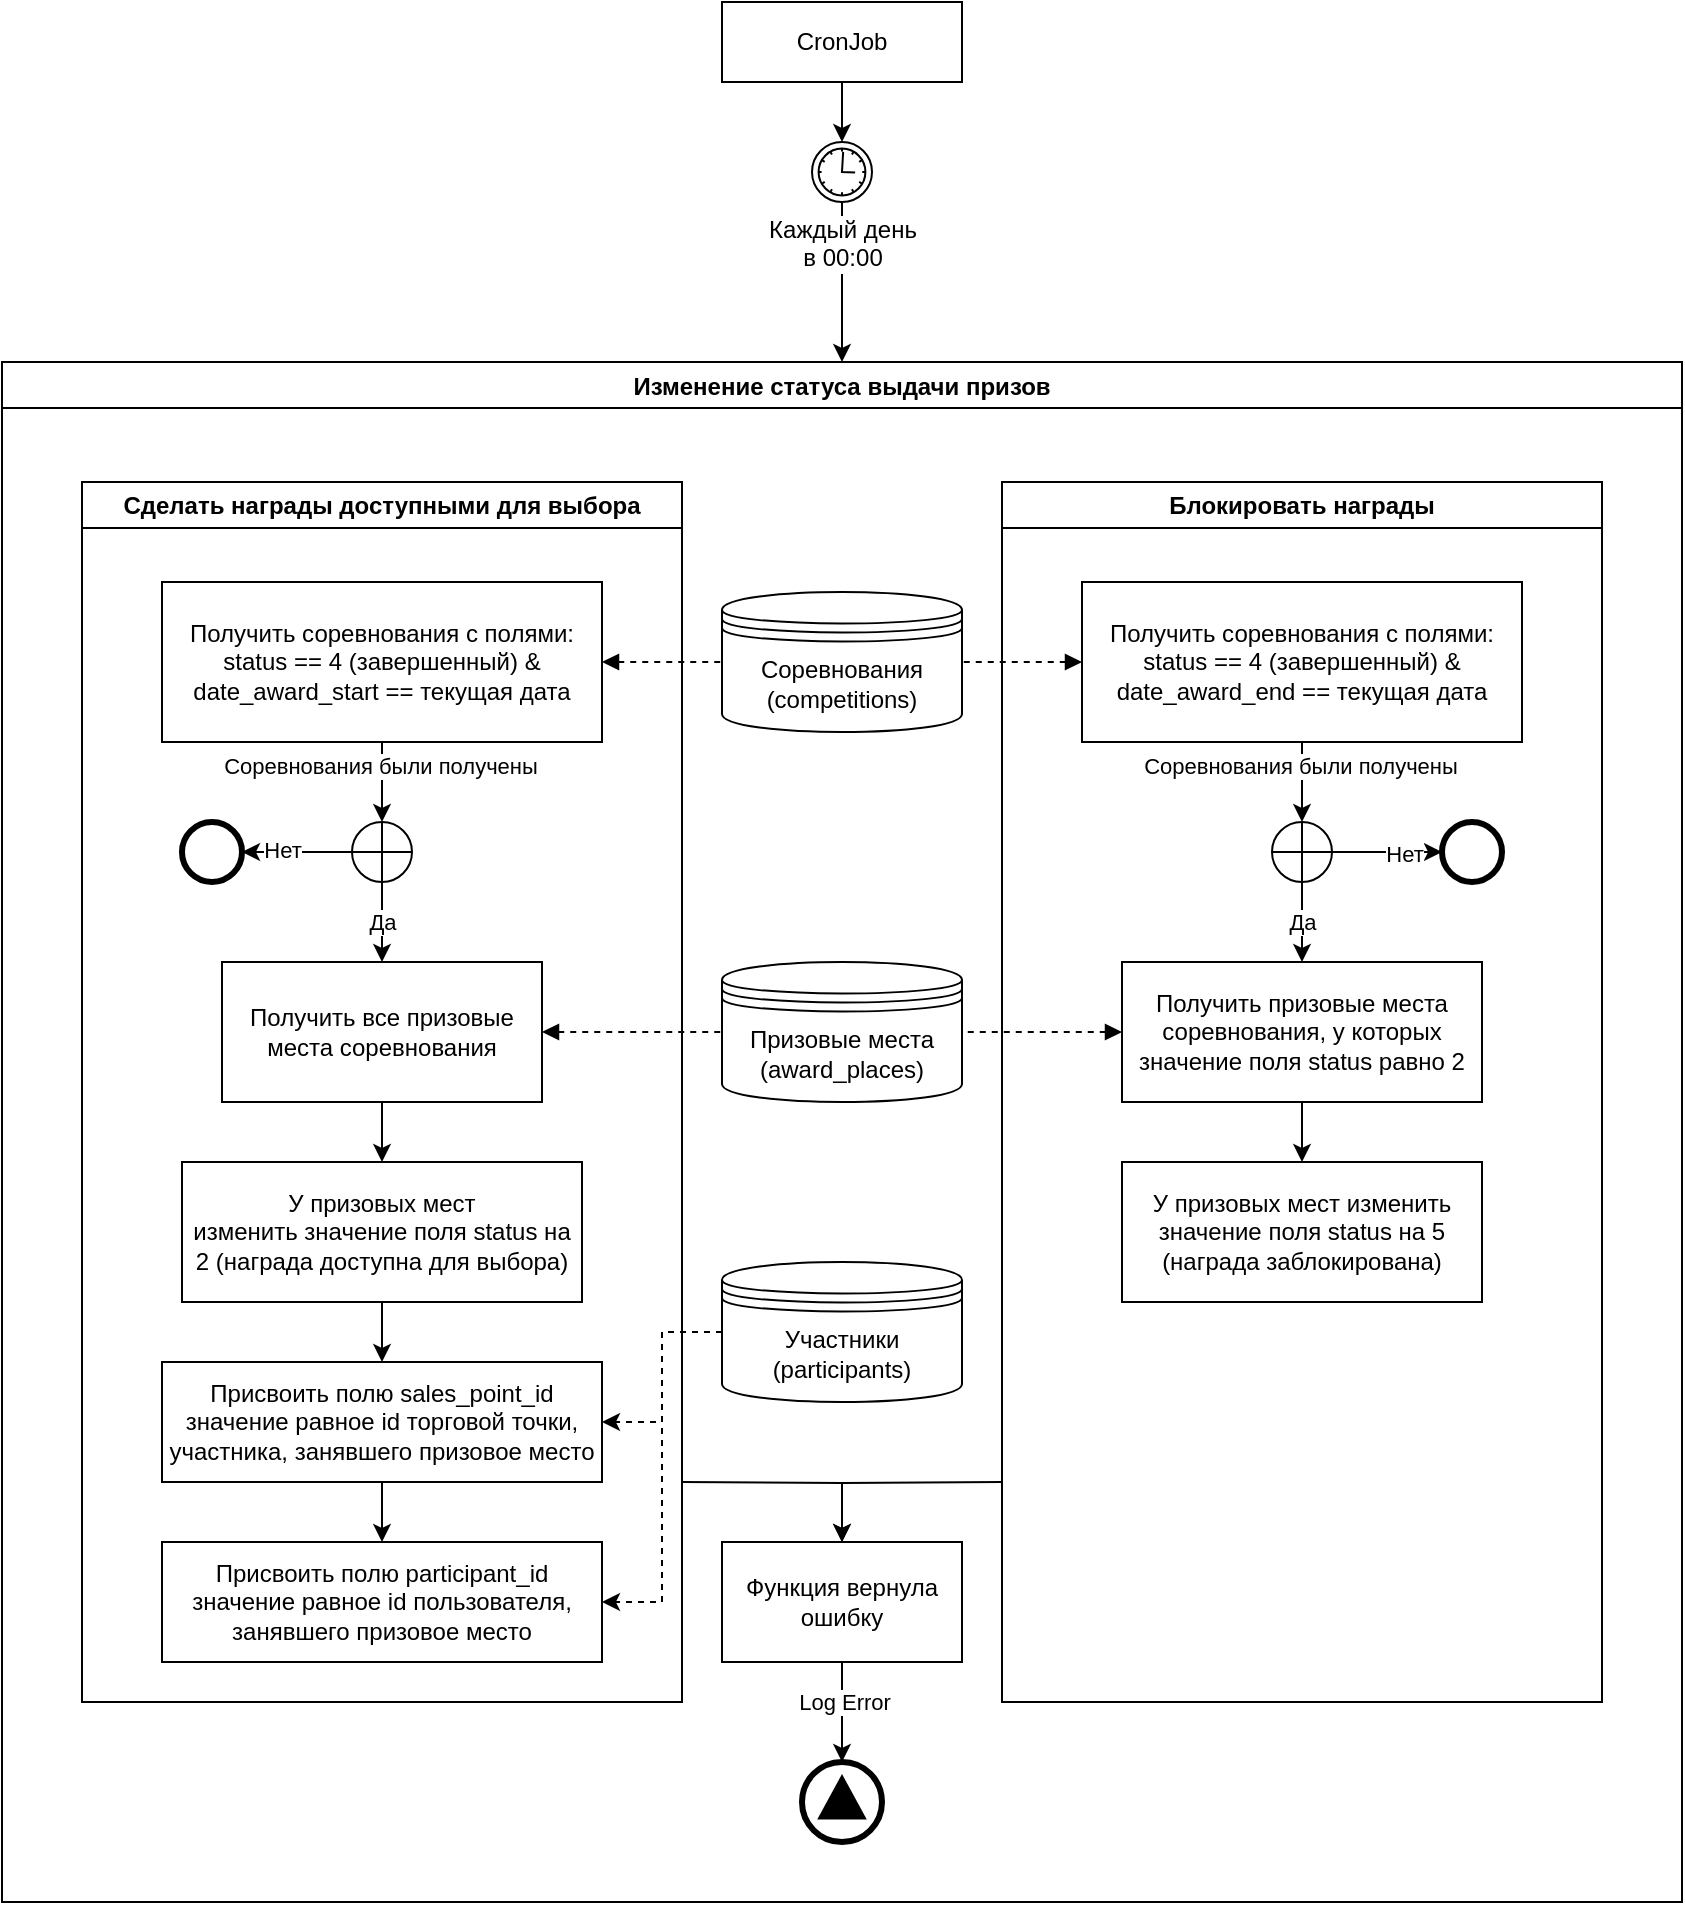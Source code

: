 <mxfile version="22.1.3" type="github" pages="5">
  <diagram id="BkYzrie2Brm8uQ8Xsx2h" name="Период вручения наград">
    <mxGraphModel dx="1050" dy="566" grid="1" gridSize="10" guides="1" tooltips="1" connect="1" arrows="1" fold="1" page="1" pageScale="1" pageWidth="1200" pageHeight="1920" math="0" shadow="0">
      <root>
        <mxCell id="0" />
        <mxCell id="1" parent="0" />
        <mxCell id="yajV-ejo9wFCy5v09Tin-1" value="CronJob" style="rounded=0;whiteSpace=wrap;html=1;shadow=0;" parent="1" vertex="1">
          <mxGeometry x="540" y="40" width="120" height="40" as="geometry" />
        </mxCell>
        <mxCell id="yajV-ejo9wFCy5v09Tin-24" style="edgeStyle=orthogonalEdgeStyle;rounded=0;orthogonalLoop=1;jettySize=auto;html=1;" parent="1" source="yajV-ejo9wFCy5v09Tin-2" target="yajV-ejo9wFCy5v09Tin-5" edge="1">
          <mxGeometry relative="1" as="geometry" />
        </mxCell>
        <mxCell id="yajV-ejo9wFCy5v09Tin-2" value="Каждый день&lt;br&gt;в 00:00" style="points=[[0.145,0.145,0],[0.5,0,0],[0.855,0.145,0],[1,0.5,0],[0.855,0.855,0],[0.5,1,0],[0.145,0.855,0],[0,0.5,0]];shape=mxgraph.bpmn.event;html=1;verticalLabelPosition=bottom;labelBackgroundColor=#ffffff;verticalAlign=top;align=center;perimeter=ellipsePerimeter;outlineConnect=0;aspect=fixed;outline=standard;symbol=timer;" parent="1" vertex="1">
          <mxGeometry x="585" y="110" width="30" height="30" as="geometry" />
        </mxCell>
        <mxCell id="yajV-ejo9wFCy5v09Tin-3" style="edgeStyle=orthogonalEdgeStyle;rounded=0;orthogonalLoop=1;jettySize=auto;html=1;" parent="1" source="yajV-ejo9wFCy5v09Tin-1" target="yajV-ejo9wFCy5v09Tin-2" edge="1">
          <mxGeometry relative="1" as="geometry" />
        </mxCell>
        <mxCell id="yajV-ejo9wFCy5v09Tin-5" value="Изменение статуса выдачи призов" style="swimlane;" parent="1" vertex="1">
          <mxGeometry x="180" y="220" width="840" height="770" as="geometry">
            <mxRectangle x="360" y="270" width="110" height="30" as="alternateBounds" />
          </mxGeometry>
        </mxCell>
        <mxCell id="yajV-ejo9wFCy5v09Tin-16" value="Соревнования&lt;br&gt;(competitions)" style="shape=datastore;whiteSpace=wrap;html=1;" parent="yajV-ejo9wFCy5v09Tin-5" vertex="1">
          <mxGeometry x="360" y="115" width="120" height="70" as="geometry" />
        </mxCell>
        <mxCell id="_mJGvL0bI_VuXcS2Yz4W-27" style="edgeStyle=orthogonalEdgeStyle;rounded=0;orthogonalLoop=1;jettySize=auto;html=1;" parent="yajV-ejo9wFCy5v09Tin-5" target="_mJGvL0bI_VuXcS2Yz4W-26" edge="1">
          <mxGeometry relative="1" as="geometry">
            <mxPoint x="500" y="560" as="sourcePoint" />
          </mxGeometry>
        </mxCell>
        <mxCell id="_mJGvL0bI_VuXcS2Yz4W-3" value="Блокировать награды" style="swimlane;whiteSpace=wrap;html=1;" parent="yajV-ejo9wFCy5v09Tin-5" vertex="1">
          <mxGeometry x="500" y="60" width="300" height="610" as="geometry" />
        </mxCell>
        <mxCell id="yajV-ejo9wFCy5v09Tin-20" value="Получить соревнования с полями:&lt;br&gt;status == 4 (завершенный) &amp;amp;&lt;br&gt;date_award_end == текущая дата" style="rounded=0;whiteSpace=wrap;html=1;" parent="_mJGvL0bI_VuXcS2Yz4W-3" vertex="1">
          <mxGeometry x="40" y="50" width="220" height="80" as="geometry" />
        </mxCell>
        <mxCell id="yajV-ejo9wFCy5v09Tin-25" style="edgeStyle=orthogonalEdgeStyle;rounded=0;orthogonalLoop=1;jettySize=auto;html=1;" parent="_mJGvL0bI_VuXcS2Yz4W-3" source="yajV-ejo9wFCy5v09Tin-20" target="yajV-ejo9wFCy5v09Tin-30" edge="1">
          <mxGeometry relative="1" as="geometry">
            <mxPoint x="160" y="138" as="sourcePoint" />
          </mxGeometry>
        </mxCell>
        <mxCell id="yajV-ejo9wFCy5v09Tin-26" value="Соревнования были получены" style="edgeLabel;html=1;align=center;verticalAlign=middle;resizable=0;points=[];" parent="yajV-ejo9wFCy5v09Tin-25" vertex="1" connectable="0">
          <mxGeometry x="-0.412" y="-1" relative="1" as="geometry">
            <mxPoint as="offset" />
          </mxGeometry>
        </mxCell>
        <mxCell id="yajV-ejo9wFCy5v09Tin-30" value="" style="shape=orEllipse;perimeter=ellipsePerimeter;whiteSpace=wrap;html=1;backgroundOutline=1;" parent="_mJGvL0bI_VuXcS2Yz4W-3" vertex="1">
          <mxGeometry x="135" y="170" width="30" height="30" as="geometry" />
        </mxCell>
        <mxCell id="yajV-ejo9wFCy5v09Tin-31" value="" style="points=[[0.145,0.145,0],[0.5,0,0],[0.855,0.145,0],[1,0.5,0],[0.855,0.855,0],[0.5,1,0],[0.145,0.855,0],[0,0.5,0]];shape=mxgraph.bpmn.event;html=1;verticalLabelPosition=bottom;labelBackgroundColor=#ffffff;verticalAlign=top;align=center;perimeter=ellipsePerimeter;outlineConnect=0;aspect=fixed;outline=end;symbol=terminate2;" parent="_mJGvL0bI_VuXcS2Yz4W-3" vertex="1">
          <mxGeometry x="220" y="170" width="30" height="30" as="geometry" />
        </mxCell>
        <mxCell id="yajV-ejo9wFCy5v09Tin-28" style="edgeStyle=orthogonalEdgeStyle;rounded=0;orthogonalLoop=1;jettySize=auto;html=1;" parent="_mJGvL0bI_VuXcS2Yz4W-3" source="yajV-ejo9wFCy5v09Tin-30" target="yajV-ejo9wFCy5v09Tin-31" edge="1">
          <mxGeometry relative="1" as="geometry">
            <mxPoint x="90" y="198" as="targetPoint" />
          </mxGeometry>
        </mxCell>
        <mxCell id="yajV-ejo9wFCy5v09Tin-29" value="Нет" style="edgeLabel;html=1;align=center;verticalAlign=middle;resizable=0;points=[];" parent="yajV-ejo9wFCy5v09Tin-28" vertex="1" connectable="0">
          <mxGeometry x="0.295" y="-1" relative="1" as="geometry">
            <mxPoint as="offset" />
          </mxGeometry>
        </mxCell>
        <mxCell id="_mJGvL0bI_VuXcS2Yz4W-22" style="edgeStyle=orthogonalEdgeStyle;rounded=0;orthogonalLoop=1;jettySize=auto;html=1;" parent="_mJGvL0bI_VuXcS2Yz4W-3" source="yajV-ejo9wFCy5v09Tin-32" target="_mJGvL0bI_VuXcS2Yz4W-21" edge="1">
          <mxGeometry relative="1" as="geometry" />
        </mxCell>
        <mxCell id="yajV-ejo9wFCy5v09Tin-32" value="Получить призовые места соревнования, у которых значение поля status равно 2" style="rounded=0;whiteSpace=wrap;html=1;" parent="_mJGvL0bI_VuXcS2Yz4W-3" vertex="1">
          <mxGeometry x="60" y="240" width="180" height="70" as="geometry" />
        </mxCell>
        <mxCell id="yajV-ejo9wFCy5v09Tin-33" value="Да" style="edgeStyle=orthogonalEdgeStyle;rounded=0;orthogonalLoop=1;jettySize=auto;html=1;" parent="_mJGvL0bI_VuXcS2Yz4W-3" source="yajV-ejo9wFCy5v09Tin-30" target="yajV-ejo9wFCy5v09Tin-32" edge="1">
          <mxGeometry relative="1" as="geometry" />
        </mxCell>
        <mxCell id="_mJGvL0bI_VuXcS2Yz4W-21" value="У призовых мест изменить значение поля status на 5 (награда заблокирована)" style="rounded=0;whiteSpace=wrap;html=1;" parent="_mJGvL0bI_VuXcS2Yz4W-3" vertex="1">
          <mxGeometry x="60" y="340" width="180" height="70" as="geometry" />
        </mxCell>
        <mxCell id="_mJGvL0bI_VuXcS2Yz4W-28" style="edgeStyle=orthogonalEdgeStyle;rounded=0;orthogonalLoop=1;jettySize=auto;html=1;" parent="yajV-ejo9wFCy5v09Tin-5" target="_mJGvL0bI_VuXcS2Yz4W-26" edge="1">
          <mxGeometry relative="1" as="geometry">
            <mxPoint x="340" y="560" as="sourcePoint" />
          </mxGeometry>
        </mxCell>
        <mxCell id="_mJGvL0bI_VuXcS2Yz4W-1" value="Сделать награды доступными для выбора" style="swimlane;whiteSpace=wrap;html=1;" parent="yajV-ejo9wFCy5v09Tin-5" vertex="1">
          <mxGeometry x="40" y="60" width="300" height="610" as="geometry" />
        </mxCell>
        <mxCell id="yajV-ejo9wFCy5v09Tin-9" value="Получить соревнования с полями:&lt;br&gt;status == 4 (завершенный) &amp;amp;&lt;br&gt;date_award_start == текущая дата" style="rounded=0;whiteSpace=wrap;html=1;" parent="_mJGvL0bI_VuXcS2Yz4W-1" vertex="1">
          <mxGeometry x="40" y="50" width="220" height="80" as="geometry" />
        </mxCell>
        <mxCell id="yajV-ejo9wFCy5v09Tin-14" value="" style="shape=orEllipse;perimeter=ellipsePerimeter;whiteSpace=wrap;html=1;backgroundOutline=1;" parent="_mJGvL0bI_VuXcS2Yz4W-1" vertex="1">
          <mxGeometry x="135" y="170" width="30" height="30" as="geometry" />
        </mxCell>
        <mxCell id="yajV-ejo9wFCy5v09Tin-6" style="edgeStyle=orthogonalEdgeStyle;rounded=0;orthogonalLoop=1;jettySize=auto;html=1;exitX=0.5;exitY=1;exitDx=0;exitDy=0;" parent="_mJGvL0bI_VuXcS2Yz4W-1" source="yajV-ejo9wFCy5v09Tin-9" target="yajV-ejo9wFCy5v09Tin-14" edge="1">
          <mxGeometry relative="1" as="geometry" />
        </mxCell>
        <mxCell id="yajV-ejo9wFCy5v09Tin-7" value="Соревнования были получены" style="edgeLabel;html=1;align=center;verticalAlign=middle;resizable=0;points=[];" parent="yajV-ejo9wFCy5v09Tin-6" vertex="1" connectable="0">
          <mxGeometry x="-0.412" y="-1" relative="1" as="geometry">
            <mxPoint as="offset" />
          </mxGeometry>
        </mxCell>
        <mxCell id="yajV-ejo9wFCy5v09Tin-17" value="" style="points=[[0.145,0.145,0],[0.5,0,0],[0.855,0.145,0],[1,0.5,0],[0.855,0.855,0],[0.5,1,0],[0.145,0.855,0],[0,0.5,0]];shape=mxgraph.bpmn.event;html=1;verticalLabelPosition=bottom;labelBackgroundColor=#ffffff;verticalAlign=top;align=center;perimeter=ellipsePerimeter;outlineConnect=0;aspect=fixed;outline=end;symbol=terminate2;" parent="_mJGvL0bI_VuXcS2Yz4W-1" vertex="1">
          <mxGeometry x="50" y="170" width="30" height="30" as="geometry" />
        </mxCell>
        <mxCell id="yajV-ejo9wFCy5v09Tin-12" style="edgeStyle=orthogonalEdgeStyle;rounded=0;orthogonalLoop=1;jettySize=auto;html=1;" parent="_mJGvL0bI_VuXcS2Yz4W-1" source="yajV-ejo9wFCy5v09Tin-14" target="yajV-ejo9wFCy5v09Tin-17" edge="1">
          <mxGeometry relative="1" as="geometry">
            <mxPoint x="90" y="190" as="targetPoint" />
          </mxGeometry>
        </mxCell>
        <mxCell id="yajV-ejo9wFCy5v09Tin-13" value="Нет" style="edgeLabel;html=1;align=center;verticalAlign=middle;resizable=0;points=[];" parent="yajV-ejo9wFCy5v09Tin-12" vertex="1" connectable="0">
          <mxGeometry x="0.295" y="-1" relative="1" as="geometry">
            <mxPoint as="offset" />
          </mxGeometry>
        </mxCell>
        <mxCell id="_mJGvL0bI_VuXcS2Yz4W-18" style="edgeStyle=orthogonalEdgeStyle;rounded=0;orthogonalLoop=1;jettySize=auto;html=1;" parent="_mJGvL0bI_VuXcS2Yz4W-1" source="yajV-ejo9wFCy5v09Tin-19" target="_mJGvL0bI_VuXcS2Yz4W-16" edge="1">
          <mxGeometry relative="1" as="geometry" />
        </mxCell>
        <mxCell id="yajV-ejo9wFCy5v09Tin-19" value="Получить все призовые места соревнования" style="rounded=0;whiteSpace=wrap;html=1;" parent="_mJGvL0bI_VuXcS2Yz4W-1" vertex="1">
          <mxGeometry x="70" y="240" width="160" height="70" as="geometry" />
        </mxCell>
        <mxCell id="yajV-ejo9wFCy5v09Tin-10" value="Да" style="edgeStyle=orthogonalEdgeStyle;rounded=0;orthogonalLoop=1;jettySize=auto;html=1;" parent="_mJGvL0bI_VuXcS2Yz4W-1" source="yajV-ejo9wFCy5v09Tin-14" target="yajV-ejo9wFCy5v09Tin-19" edge="1">
          <mxGeometry relative="1" as="geometry">
            <mxPoint x="160" y="230" as="targetPoint" />
          </mxGeometry>
        </mxCell>
        <mxCell id="cROg2M1Oz2dDABBKTiQp-2" value="" style="edgeStyle=orthogonalEdgeStyle;rounded=0;orthogonalLoop=1;jettySize=auto;html=1;" parent="_mJGvL0bI_VuXcS2Yz4W-1" source="_mJGvL0bI_VuXcS2Yz4W-16" target="cROg2M1Oz2dDABBKTiQp-1" edge="1">
          <mxGeometry relative="1" as="geometry" />
        </mxCell>
        <mxCell id="_mJGvL0bI_VuXcS2Yz4W-16" value="У призовых мест&lt;br&gt;изменить значение поля status на 2 (награда доступна для выбора&lt;span id=&quot;docs-internal-guid-a5fbda73-7fff-3050-be4a-004d5840d798&quot;&gt;&lt;/span&gt;)" style="rounded=0;whiteSpace=wrap;html=1;" parent="_mJGvL0bI_VuXcS2Yz4W-1" vertex="1">
          <mxGeometry x="50" y="340" width="200" height="70" as="geometry" />
        </mxCell>
        <mxCell id="dE5ZsDrDiK5R4SK0VbG8-2" style="edgeStyle=orthogonalEdgeStyle;rounded=0;orthogonalLoop=1;jettySize=auto;html=1;" parent="_mJGvL0bI_VuXcS2Yz4W-1" source="cROg2M1Oz2dDABBKTiQp-1" target="dE5ZsDrDiK5R4SK0VbG8-1" edge="1">
          <mxGeometry relative="1" as="geometry" />
        </mxCell>
        <mxCell id="cROg2M1Oz2dDABBKTiQp-1" value="Присвоить полю sales_point_id значение равное id торговой точки, участника, занявшего призовое место" style="whiteSpace=wrap;html=1;rounded=0;" parent="_mJGvL0bI_VuXcS2Yz4W-1" vertex="1">
          <mxGeometry x="40" y="440" width="220" height="60" as="geometry" />
        </mxCell>
        <mxCell id="dE5ZsDrDiK5R4SK0VbG8-1" value="Присвоить полю participant_id значение равное id пользователя, занявшего призовое место" style="whiteSpace=wrap;html=1;rounded=0;" parent="_mJGvL0bI_VuXcS2Yz4W-1" vertex="1">
          <mxGeometry x="40" y="530" width="220" height="60" as="geometry" />
        </mxCell>
        <mxCell id="_mJGvL0bI_VuXcS2Yz4W-13" value="Призовые места&lt;br&gt;(award_places)" style="shape=datastore;whiteSpace=wrap;html=1;" parent="yajV-ejo9wFCy5v09Tin-5" vertex="1">
          <mxGeometry x="360" y="300" width="120" height="70" as="geometry" />
        </mxCell>
        <mxCell id="_mJGvL0bI_VuXcS2Yz4W-14" style="edgeStyle=orthogonalEdgeStyle;rounded=0;orthogonalLoop=1;jettySize=auto;html=1;dashed=1;endArrow=none;endFill=0;startArrow=block;startFill=1;" parent="yajV-ejo9wFCy5v09Tin-5" source="yajV-ejo9wFCy5v09Tin-9" target="yajV-ejo9wFCy5v09Tin-16" edge="1">
          <mxGeometry relative="1" as="geometry" />
        </mxCell>
        <mxCell id="_mJGvL0bI_VuXcS2Yz4W-15" style="edgeStyle=orthogonalEdgeStyle;rounded=0;orthogonalLoop=1;jettySize=auto;html=1;dashed=1;startArrow=block;startFill=1;endArrow=none;endFill=0;" parent="yajV-ejo9wFCy5v09Tin-5" source="yajV-ejo9wFCy5v09Tin-20" target="yajV-ejo9wFCy5v09Tin-16" edge="1">
          <mxGeometry relative="1" as="geometry" />
        </mxCell>
        <mxCell id="_mJGvL0bI_VuXcS2Yz4W-17" style="edgeStyle=orthogonalEdgeStyle;rounded=0;orthogonalLoop=1;jettySize=auto;html=1;dashed=1;startArrow=block;startFill=1;endArrow=none;endFill=0;" parent="yajV-ejo9wFCy5v09Tin-5" source="yajV-ejo9wFCy5v09Tin-19" target="_mJGvL0bI_VuXcS2Yz4W-13" edge="1">
          <mxGeometry relative="1" as="geometry" />
        </mxCell>
        <mxCell id="_mJGvL0bI_VuXcS2Yz4W-20" style="edgeStyle=orthogonalEdgeStyle;rounded=0;orthogonalLoop=1;jettySize=auto;html=1;dashed=1;startArrow=block;startFill=1;endArrow=none;endFill=0;" parent="yajV-ejo9wFCy5v09Tin-5" source="yajV-ejo9wFCy5v09Tin-32" target="_mJGvL0bI_VuXcS2Yz4W-13" edge="1">
          <mxGeometry relative="1" as="geometry" />
        </mxCell>
        <mxCell id="_mJGvL0bI_VuXcS2Yz4W-23" value="" style="points=[[0.145,0.145,0],[0.5,0,0],[0.855,0.145,0],[1,0.5,0],[0.855,0.855,0],[0.5,1,0],[0.145,0.855,0],[0,0.5,0]];shape=mxgraph.bpmn.event;html=1;verticalLabelPosition=bottom;labelBackgroundColor=#ffffff;verticalAlign=top;align=center;perimeter=ellipsePerimeter;outlineConnect=0;aspect=fixed;outline=end;symbol=signal;" parent="yajV-ejo9wFCy5v09Tin-5" vertex="1">
          <mxGeometry x="400" y="700" width="40" height="40" as="geometry" />
        </mxCell>
        <mxCell id="_mJGvL0bI_VuXcS2Yz4W-24" style="edgeStyle=orthogonalEdgeStyle;rounded=0;orthogonalLoop=1;jettySize=auto;html=1;" parent="yajV-ejo9wFCy5v09Tin-5" source="_mJGvL0bI_VuXcS2Yz4W-26" target="_mJGvL0bI_VuXcS2Yz4W-23" edge="1">
          <mxGeometry relative="1" as="geometry" />
        </mxCell>
        <mxCell id="_mJGvL0bI_VuXcS2Yz4W-25" value="Log Error" style="edgeLabel;html=1;align=center;verticalAlign=middle;resizable=0;points=[];" parent="_mJGvL0bI_VuXcS2Yz4W-24" vertex="1" connectable="0">
          <mxGeometry x="-0.22" y="1" relative="1" as="geometry">
            <mxPoint as="offset" />
          </mxGeometry>
        </mxCell>
        <mxCell id="_mJGvL0bI_VuXcS2Yz4W-26" value="Функция вернула ошибку" style="whiteSpace=wrap;html=1;" parent="yajV-ejo9wFCy5v09Tin-5" vertex="1">
          <mxGeometry x="360" y="590" width="120" height="60" as="geometry" />
        </mxCell>
        <mxCell id="cROg2M1Oz2dDABBKTiQp-5" style="edgeStyle=orthogonalEdgeStyle;rounded=0;orthogonalLoop=1;jettySize=auto;html=1;dashed=1;" parent="yajV-ejo9wFCy5v09Tin-5" source="cROg2M1Oz2dDABBKTiQp-3" target="cROg2M1Oz2dDABBKTiQp-1" edge="1">
          <mxGeometry relative="1" as="geometry" />
        </mxCell>
        <mxCell id="cROg2M1Oz2dDABBKTiQp-3" value="Участники&lt;br&gt;(participants)" style="shape=datastore;whiteSpace=wrap;html=1;" parent="yajV-ejo9wFCy5v09Tin-5" vertex="1">
          <mxGeometry x="360" y="450" width="120" height="70" as="geometry" />
        </mxCell>
        <mxCell id="dE5ZsDrDiK5R4SK0VbG8-4" style="edgeStyle=orthogonalEdgeStyle;rounded=0;orthogonalLoop=1;jettySize=auto;html=1;dashed=1;entryX=1;entryY=0.5;entryDx=0;entryDy=0;" parent="yajV-ejo9wFCy5v09Tin-5" source="cROg2M1Oz2dDABBKTiQp-3" target="dE5ZsDrDiK5R4SK0VbG8-1" edge="1">
          <mxGeometry relative="1" as="geometry">
            <mxPoint x="360" y="575" as="sourcePoint" />
          </mxGeometry>
        </mxCell>
      </root>
    </mxGraphModel>
  </diagram>
  <diagram name="Выбор награды пользователем" id="Zi-mwWFGqfhMm1AQserH">
    <mxGraphModel dx="1050" dy="566" grid="1" gridSize="10" guides="1" tooltips="1" connect="1" arrows="1" fold="1" page="1" pageScale="1" pageWidth="1200" pageHeight="1920" math="0" shadow="0">
      <root>
        <mxCell id="0" />
        <mxCell id="1" parent="0" />
        <mxCell id="saj-YPPJCfpiuBniVXf_-2" value="t" style="swimlane;whiteSpace=wrap;html=1;startSize=23;" parent="1" vertex="1">
          <mxGeometry x="20" y="170" width="860" height="270" as="geometry" />
        </mxCell>
        <mxCell id="saj-YPPJCfpiuBniVXf_-10" style="rounded=0;orthogonalLoop=1;jettySize=auto;html=1;dashed=1;" parent="saj-YPPJCfpiuBniVXf_-2" source="saj-YPPJCfpiuBniVXf_-8" target="saj-YPPJCfpiuBniVXf_-9" edge="1">
          <mxGeometry relative="1" as="geometry" />
        </mxCell>
        <mxCell id="saj-YPPJCfpiuBniVXf_-8" value="awards_to_places" style="shape=datastore;whiteSpace=wrap;html=1;" parent="saj-YPPJCfpiuBniVXf_-2" vertex="1">
          <mxGeometry x="120" y="60" width="120" height="60" as="geometry" />
        </mxCell>
        <mxCell id="saj-YPPJCfpiuBniVXf_-12" style="edgeStyle=orthogonalEdgeStyle;rounded=0;orthogonalLoop=1;jettySize=auto;html=1;" parent="saj-YPPJCfpiuBniVXf_-2" source="saj-YPPJCfpiuBniVXf_-9" target="saj-YPPJCfpiuBniVXf_-11" edge="1">
          <mxGeometry relative="1" as="geometry" />
        </mxCell>
        <mxCell id="saj-YPPJCfpiuBniVXf_-9" value="Получить призовое место по значению поля award_id" style="whiteSpace=wrap;html=1;" parent="saj-YPPJCfpiuBniVXf_-2" vertex="1">
          <mxGeometry x="120" y="170" width="120" height="60" as="geometry" />
        </mxCell>
        <mxCell id="saj-YPPJCfpiuBniVXf_-14" style="rounded=0;orthogonalLoop=1;jettySize=auto;html=1;dashed=1;" parent="saj-YPPJCfpiuBniVXf_-2" source="saj-YPPJCfpiuBniVXf_-11" target="saj-YPPJCfpiuBniVXf_-13" edge="1">
          <mxGeometry relative="1" as="geometry" />
        </mxCell>
        <mxCell id="saj-YPPJCfpiuBniVXf_-16" value="" style="edgeStyle=orthogonalEdgeStyle;rounded=0;orthogonalLoop=1;jettySize=auto;html=1;" parent="saj-YPPJCfpiuBniVXf_-2" source="saj-YPPJCfpiuBniVXf_-11" target="saj-YPPJCfpiuBniVXf_-15" edge="1">
          <mxGeometry relative="1" as="geometry" />
        </mxCell>
        <mxCell id="saj-YPPJCfpiuBniVXf_-11" value="Изменить поле status на 3 (награда выбрана)" style="whiteSpace=wrap;html=1;" parent="saj-YPPJCfpiuBniVXf_-2" vertex="1">
          <mxGeometry x="270" y="170" width="130" height="60" as="geometry" />
        </mxCell>
        <mxCell id="saj-YPPJCfpiuBniVXf_-13" value="award_places" style="shape=datastore;whiteSpace=wrap;html=1;" parent="saj-YPPJCfpiuBniVXf_-2" vertex="1">
          <mxGeometry x="450" y="60" width="120" height="60" as="geometry" />
        </mxCell>
        <mxCell id="saj-YPPJCfpiuBniVXf_-17" style="rounded=0;orthogonalLoop=1;jettySize=auto;html=1;dashed=1;" parent="saj-YPPJCfpiuBniVXf_-2" source="saj-YPPJCfpiuBniVXf_-15" target="saj-YPPJCfpiuBniVXf_-13" edge="1">
          <mxGeometry relative="1" as="geometry" />
        </mxCell>
        <mxCell id="saj-YPPJCfpiuBniVXf_-19" value="" style="edgeStyle=orthogonalEdgeStyle;rounded=0;orthogonalLoop=1;jettySize=auto;html=1;entryX=0;entryY=0.5;entryDx=0;entryDy=0;" parent="saj-YPPJCfpiuBniVXf_-2" source="saj-YPPJCfpiuBniVXf_-15" target="saj-YPPJCfpiuBniVXf_-22" edge="1">
          <mxGeometry relative="1" as="geometry">
            <mxPoint x="620" y="200" as="targetPoint" />
          </mxGeometry>
        </mxCell>
        <mxCell id="saj-YPPJCfpiuBniVXf_-15" value="Указать время выбора награды в поле&amp;nbsp;time_award_selection&lt;span id=&quot;docs-internal-guid-b141433d-7fff-dfe4-bc93-d50db00a47e1&quot;&gt;&lt;/span&gt;" style="whiteSpace=wrap;html=1;" parent="saj-YPPJCfpiuBniVXf_-2" vertex="1">
          <mxGeometry x="425" y="170" width="170" height="60" as="geometry" />
        </mxCell>
        <mxCell id="saj-YPPJCfpiuBniVXf_-24" style="rounded=0;orthogonalLoop=1;jettySize=auto;html=1;dashed=1;" parent="saj-YPPJCfpiuBniVXf_-2" source="saj-YPPJCfpiuBniVXf_-22" target="saj-YPPJCfpiuBniVXf_-13" edge="1">
          <mxGeometry relative="1" as="geometry" />
        </mxCell>
        <mxCell id="saj-YPPJCfpiuBniVXf_-26" style="edgeStyle=orthogonalEdgeStyle;rounded=0;orthogonalLoop=1;jettySize=auto;html=1;" parent="saj-YPPJCfpiuBniVXf_-2" source="saj-YPPJCfpiuBniVXf_-22" target="saj-YPPJCfpiuBniVXf_-25" edge="1">
          <mxGeometry relative="1" as="geometry" />
        </mxCell>
        <mxCell id="saj-YPPJCfpiuBniVXf_-22" value="Указать id выбранной награды в поле&amp;nbsp;award_id&lt;span id=&quot;docs-internal-guid-7fb51ae2-7fff-5322-aa34-34cc1496793a&quot;&gt;&lt;/span&gt;" style="whiteSpace=wrap;html=1;" parent="saj-YPPJCfpiuBniVXf_-2" vertex="1">
          <mxGeometry x="620" y="170" width="120" height="60" as="geometry" />
        </mxCell>
        <mxCell id="saj-YPPJCfpiuBniVXf_-25" value="" style="points=[[0.145,0.145,0],[0.5,0,0],[0.855,0.145,0],[1,0.5,0],[0.855,0.855,0],[0.5,1,0],[0.145,0.855,0],[0,0.5,0]];shape=mxgraph.bpmn.event;html=1;verticalLabelPosition=bottom;labelBackgroundColor=#ffffff;verticalAlign=top;align=center;perimeter=ellipsePerimeter;outlineConnect=0;aspect=fixed;outline=end;symbol=terminate2;" parent="saj-YPPJCfpiuBniVXf_-2" vertex="1">
          <mxGeometry x="775" y="175" width="50" height="50" as="geometry" />
        </mxCell>
        <mxCell id="saj-YPPJCfpiuBniVXf_-28" style="edgeStyle=orthogonalEdgeStyle;rounded=0;orthogonalLoop=1;jettySize=auto;html=1;" parent="saj-YPPJCfpiuBniVXf_-2" source="saj-YPPJCfpiuBniVXf_-27" target="saj-YPPJCfpiuBniVXf_-9" edge="1">
          <mxGeometry relative="1" as="geometry" />
        </mxCell>
        <mxCell id="saj-YPPJCfpiuBniVXf_-27" value="" style="points=[[0.145,0.145,0],[0.5,0,0],[0.855,0.145,0],[1,0.5,0],[0.855,0.855,0],[0.5,1,0],[0.145,0.855,0],[0,0.5,0]];shape=mxgraph.bpmn.event;html=1;verticalLabelPosition=bottom;labelBackgroundColor=#ffffff;verticalAlign=top;align=center;perimeter=ellipsePerimeter;outlineConnect=0;aspect=fixed;outline=standard;symbol=general;" parent="saj-YPPJCfpiuBniVXf_-2" vertex="1">
          <mxGeometry x="40" y="175" width="50" height="50" as="geometry" />
        </mxCell>
        <mxCell id="saj-YPPJCfpiuBniVXf_-5" style="edgeStyle=orthogonalEdgeStyle;rounded=0;orthogonalLoop=1;jettySize=auto;html=1;" parent="1" source="saj-YPPJCfpiuBniVXf_-3" target="saj-YPPJCfpiuBniVXf_-2" edge="1">
          <mxGeometry relative="1" as="geometry" />
        </mxCell>
        <mxCell id="saj-YPPJCfpiuBniVXf_-6" value="[POST] /b2b/competition/awards/{award_id}/choice" style="edgeLabel;html=1;align=center;verticalAlign=middle;resizable=0;points=[];" parent="saj-YPPJCfpiuBniVXf_-5" vertex="1" connectable="0">
          <mxGeometry x="0.247" y="-2" relative="1" as="geometry">
            <mxPoint as="offset" />
          </mxGeometry>
        </mxCell>
        <mxCell id="saj-YPPJCfpiuBniVXf_-3" value="User" style="shape=umlActor;verticalLabelPosition=bottom;verticalAlign=top;html=1;outlineConnect=0;" parent="1" vertex="1">
          <mxGeometry x="435" y="40" width="30" height="60" as="geometry" />
        </mxCell>
      </root>
    </mxGraphModel>
  </diagram>
  <diagram id="7fTyHUXAhMRTOChiqAc8" name="Получение админом призовых мест">
    <mxGraphModel dx="1050" dy="566" grid="1" gridSize="10" guides="1" tooltips="1" connect="1" arrows="1" fold="1" page="1" pageScale="1" pageWidth="1200" pageHeight="1920" math="0" shadow="0">
      <root>
        <mxCell id="0" />
        <mxCell id="1" parent="0" />
        <mxCell id="fn8Rj58Zduq8_vycgNQU-2" style="edgeStyle=orthogonalEdgeStyle;rounded=0;orthogonalLoop=1;jettySize=auto;html=1;" parent="1" source="y8Bt2SRZKv3VGzzJkxlT-3" target="fn8Rj58Zduq8_vycgNQU-1" edge="1">
          <mxGeometry relative="1" as="geometry" />
        </mxCell>
        <mxCell id="fn8Rj58Zduq8_vycgNQU-3" value="[GET] /admin/competition/award_places" style="edgeLabel;html=1;align=center;verticalAlign=middle;resizable=0;points=[];" parent="fn8Rj58Zduq8_vycgNQU-2" vertex="1" connectable="0">
          <mxGeometry x="0.15" y="2" relative="1" as="geometry">
            <mxPoint as="offset" />
          </mxGeometry>
        </mxCell>
        <mxCell id="y8Bt2SRZKv3VGzzJkxlT-3" value="Admin" style="shape=umlActor;verticalLabelPosition=bottom;verticalAlign=top;html=1;outlineConnect=0;" parent="1" vertex="1">
          <mxGeometry x="520" y="30" width="30" height="60" as="geometry" />
        </mxCell>
        <mxCell id="fn8Rj58Zduq8_vycgNQU-39" style="edgeStyle=orthogonalEdgeStyle;rounded=0;orthogonalLoop=1;jettySize=auto;html=1;dashed=1;endArrow=blockThin;endFill=0;" parent="1" source="fn8Rj58Zduq8_vycgNQU-1" target="fn8Rj58Zduq8_vycgNQU-17" edge="1">
          <mxGeometry relative="1" as="geometry" />
        </mxCell>
        <mxCell id="fn8Rj58Zduq8_vycgNQU-1" value="Получить призовые места завершенных соревнований" style="whiteSpace=wrap;html=1;" parent="1" vertex="1">
          <mxGeometry x="475" y="170" width="120" height="60" as="geometry" />
        </mxCell>
        <mxCell id="fn8Rj58Zduq8_vycgNQU-24" style="edgeStyle=orthogonalEdgeStyle;rounded=0;orthogonalLoop=1;jettySize=auto;html=1;" parent="1" edge="1">
          <mxGeometry relative="1" as="geometry">
            <mxPoint x="160" y="460" as="sourcePoint" />
          </mxGeometry>
        </mxCell>
        <mxCell id="fn8Rj58Zduq8_vycgNQU-29" value="" style="edgeStyle=orthogonalEdgeStyle;rounded=0;orthogonalLoop=1;jettySize=auto;html=1;" parent="1" edge="1">
          <mxGeometry relative="1" as="geometry">
            <mxPoint x="585" y="470" as="targetPoint" />
          </mxGeometry>
        </mxCell>
        <mxCell id="fn8Rj58Zduq8_vycgNQU-5" value="Призовое место с невыбранной наградой" style="whiteSpace=wrap;html=1;" parent="1" vertex="1">
          <mxGeometry x="320" y="530" width="120" height="60" as="geometry" />
        </mxCell>
        <mxCell id="fn8Rj58Zduq8_vycgNQU-6" value="Призовое место с выбранной наградой - монеты" style="whiteSpace=wrap;html=1;" parent="1" vertex="1">
          <mxGeometry x="460" y="530" width="150" height="60" as="geometry" />
        </mxCell>
        <mxCell id="fn8Rj58Zduq8_vycgNQU-7" value="Призовое место с выбранной наградой - приз (товар)" style="whiteSpace=wrap;html=1;" parent="1" vertex="1">
          <mxGeometry x="630" y="530" width="150" height="60" as="geometry" />
        </mxCell>
        <mxCell id="fn8Rj58Zduq8_vycgNQU-11" value="competitions" style="shape=datastore;whiteSpace=wrap;html=1;" parent="1" vertex="1">
          <mxGeometry x="690" y="320" width="110" height="60" as="geometry" />
        </mxCell>
        <mxCell id="fn8Rj58Zduq8_vycgNQU-12" value="Получить призовые места по id соревнования" style="whiteSpace=wrap;html=1;" parent="1" vertex="1">
          <mxGeometry x="320" y="660" width="120" height="60" as="geometry" />
        </mxCell>
        <mxCell id="fn8Rj58Zduq8_vycgNQU-13" value="" style="edgeStyle=orthogonalEdgeStyle;rounded=0;orthogonalLoop=1;jettySize=auto;html=1;" parent="1" source="fn8Rj58Zduq8_vycgNQU-5" target="fn8Rj58Zduq8_vycgNQU-12" edge="1">
          <mxGeometry relative="1" as="geometry" />
        </mxCell>
        <mxCell id="fn8Rj58Zduq8_vycgNQU-41" style="edgeStyle=orthogonalEdgeStyle;rounded=0;orthogonalLoop=1;jettySize=auto;html=1;" parent="1" source="fn8Rj58Zduq8_vycgNQU-17" target="fn8Rj58Zduq8_vycgNQU-40" edge="1">
          <mxGeometry relative="1" as="geometry" />
        </mxCell>
        <mxCell id="fn8Rj58Zduq8_vycgNQU-17" value="Призовые места" style="shape=mxgraph.bpmn.data;labelPosition=center;verticalLabelPosition=bottom;align=center;verticalAlign=top;size=15;html=1;" parent="1" vertex="1">
          <mxGeometry x="510" y="280" width="50" height="60" as="geometry" />
        </mxCell>
        <mxCell id="fn8Rj58Zduq8_vycgNQU-9" style="edgeStyle=orthogonalEdgeStyle;rounded=0;orthogonalLoop=1;jettySize=auto;html=1;shape=link;" parent="1" source="fn8Rj58Zduq8_vycgNQU-40" target="fn8Rj58Zduq8_vycgNQU-5" edge="1">
          <mxGeometry relative="1" as="geometry" />
        </mxCell>
        <mxCell id="fn8Rj58Zduq8_vycgNQU-8" style="edgeStyle=orthogonalEdgeStyle;rounded=0;orthogonalLoop=1;jettySize=auto;html=1;shape=link;" parent="1" source="fn8Rj58Zduq8_vycgNQU-40" target="fn8Rj58Zduq8_vycgNQU-6" edge="1">
          <mxGeometry relative="1" as="geometry" />
        </mxCell>
        <mxCell id="fn8Rj58Zduq8_vycgNQU-10" style="edgeStyle=orthogonalEdgeStyle;rounded=0;orthogonalLoop=1;jettySize=auto;html=1;shape=link;" parent="1" source="fn8Rj58Zduq8_vycgNQU-40" target="fn8Rj58Zduq8_vycgNQU-7" edge="1">
          <mxGeometry relative="1" as="geometry" />
        </mxCell>
        <mxCell id="fn8Rj58Zduq8_vycgNQU-42" style="rounded=0;orthogonalLoop=1;jettySize=auto;html=1;startArrow=block;startFill=0;endArrow=none;endFill=0;dashed=1;" parent="1" source="fn8Rj58Zduq8_vycgNQU-40" target="fn8Rj58Zduq8_vycgNQU-11" edge="1">
          <mxGeometry relative="1" as="geometry" />
        </mxCell>
        <mxCell id="fn8Rj58Zduq8_vycgNQU-40" value="Получить соревнования с полями:&lt;br style=&quot;border-color: var(--border-color);&quot;&gt;status == 4 (завершенный)" style="whiteSpace=wrap;html=1;" parent="1" vertex="1">
          <mxGeometry x="420" y="390" width="230" height="60" as="geometry" />
        </mxCell>
        <mxCell id="cO_gCe4pMcwQIivROxKr-2" style="rounded=0;orthogonalLoop=1;jettySize=auto;html=1;dashed=1;endArrow=block;endFill=0;" parent="1" source="cO_gCe4pMcwQIivROxKr-1" target="fn8Rj58Zduq8_vycgNQU-12" edge="1">
          <mxGeometry relative="1" as="geometry" />
        </mxCell>
        <mxCell id="cO_gCe4pMcwQIivROxKr-1" value="award_places" style="shape=datastore;whiteSpace=wrap;html=1;" parent="1" vertex="1">
          <mxGeometry x="150" y="600" width="110" height="60" as="geometry" />
        </mxCell>
      </root>
    </mxGraphModel>
  </diagram>
  <diagram id="CkRqE3iliK9bZdEL2Lg2" name="Выдача админом монет">
    <mxGraphModel dx="1050" dy="566" grid="1" gridSize="10" guides="1" tooltips="1" connect="1" arrows="1" fold="1" page="1" pageScale="1" pageWidth="1200" pageHeight="1920" math="0" shadow="0">
      <root>
        <mxCell id="0" />
        <mxCell id="1" parent="0" />
        <mxCell id="iCG0Qhvox0UnmVLsZyyr-1" value="Выдача админом монет" style="swimlane;html=1;childLayout=stackLayout;resizeParent=1;resizeParentMax=0;horizontal=0;startSize=20;horizontalStack=0;whiteSpace=wrap;" parent="1" vertex="1">
          <mxGeometry x="70" y="60" width="1060" height="1540" as="geometry" />
        </mxCell>
        <mxCell id="iCG0Qhvox0UnmVLsZyyr-2" value="Админ" style="swimlane;html=1;startSize=20;horizontal=0;" parent="iCG0Qhvox0UnmVLsZyyr-1" vertex="1">
          <mxGeometry x="20" width="1040" height="330" as="geometry" />
        </mxCell>
        <mxCell id="iCG0Qhvox0UnmVLsZyyr-7" value="" style="edgeStyle=orthogonalEdgeStyle;rounded=0;orthogonalLoop=1;jettySize=auto;html=1;" parent="iCG0Qhvox0UnmVLsZyyr-2" source="iCG0Qhvox0UnmVLsZyyr-5" target="iCG0Qhvox0UnmVLsZyyr-8" edge="1">
          <mxGeometry relative="1" as="geometry">
            <mxPoint x="170.0" y="100" as="targetPoint" />
          </mxGeometry>
        </mxCell>
        <mxCell id="iCG0Qhvox0UnmVLsZyyr-5" value="Пользователь выбрал&lt;br&gt;награду - монеты" style="points=[[0.145,0.145,0],[0.5,0,0],[0.855,0.145,0],[1,0.5,0],[0.855,0.855,0],[0.5,1,0],[0.145,0.855,0],[0,0.5,0]];shape=mxgraph.bpmn.event;html=1;verticalLabelPosition=bottom;labelBackgroundColor=#ffffff;verticalAlign=top;align=center;perimeter=ellipsePerimeter;outlineConnect=0;aspect=fixed;outline=standard;symbol=general;" parent="iCG0Qhvox0UnmVLsZyyr-2" vertex="1">
          <mxGeometry x="70" y="75" width="50" height="50" as="geometry" />
        </mxCell>
        <mxCell id="iCG0Qhvox0UnmVLsZyyr-10" style="edgeStyle=orthogonalEdgeStyle;rounded=0;orthogonalLoop=1;jettySize=auto;html=1;" parent="iCG0Qhvox0UnmVLsZyyr-2" source="iCG0Qhvox0UnmVLsZyyr-8" target="iCG0Qhvox0UnmVLsZyyr-9" edge="1">
          <mxGeometry relative="1" as="geometry" />
        </mxCell>
        <mxCell id="iCG0Qhvox0UnmVLsZyyr-8" value="Админ проверяет сумму покупок, сверяет с данными участника" style="points=[[0.25,0,0],[0.5,0,0],[0.75,0,0],[1,0.25,0],[1,0.5,0],[1,0.75,0],[0.75,1,0],[0.5,1,0],[0.25,1,0],[0,0.75,0],[0,0.5,0],[0,0.25,0]];shape=mxgraph.bpmn.task;whiteSpace=wrap;rectStyle=rounded;size=10;html=1;container=1;expand=0;collapsible=0;taskMarker=abstract;" parent="iCG0Qhvox0UnmVLsZyyr-2" vertex="1">
          <mxGeometry x="180" y="60" width="150" height="80" as="geometry" />
        </mxCell>
        <mxCell id="iCG0Qhvox0UnmVLsZyyr-9" value="Данные верны" style="points=[[0.25,0.25,0],[0.5,0,0],[0.75,0.25,0],[1,0.5,0],[0.75,0.75,0],[0.5,1,0],[0.25,0.75,0],[0,0.5,0]];shape=mxgraph.bpmn.gateway2;html=1;verticalLabelPosition=bottom;labelBackgroundColor=#ffffff;verticalAlign=top;align=center;perimeter=rhombusPerimeter;outlineConnect=0;outline=none;symbol=none;gwType=exclusive;" parent="iCG0Qhvox0UnmVLsZyyr-2" vertex="1">
          <mxGeometry x="390" y="75" width="50" height="50" as="geometry" />
        </mxCell>
        <mxCell id="iCG0Qhvox0UnmVLsZyyr-11" value="Админ выдает монеты" style="points=[[0.25,0,0],[0.5,0,0],[0.75,0,0],[1,0.25,0],[1,0.5,0],[1,0.75,0],[0.75,1,0],[0.5,1,0],[0.25,1,0],[0,0.75,0],[0,0.5,0],[0,0.25,0]];shape=mxgraph.bpmn.task;whiteSpace=wrap;rectStyle=rounded;size=10;html=1;container=1;expand=0;collapsible=0;taskMarker=abstract;" parent="iCG0Qhvox0UnmVLsZyyr-2" vertex="1">
          <mxGeometry x="340" y="210" width="150" height="80" as="geometry" />
        </mxCell>
        <mxCell id="iCG0Qhvox0UnmVLsZyyr-14" value="Админ не выдает монеты =&amp;gt; блокирует приз" style="points=[[0.25,0,0],[0.5,0,0],[0.75,0,0],[1,0.25,0],[1,0.5,0],[1,0.75,0],[0.75,1,0],[0.5,1,0],[0.25,1,0],[0,0.75,0],[0,0.5,0],[0,0.25,0]];shape=mxgraph.bpmn.task;whiteSpace=wrap;rectStyle=rounded;size=10;html=1;container=1;expand=0;collapsible=0;taskMarker=abstract;fillColor=#fff2cc;strokeColor=#d6b656;" parent="iCG0Qhvox0UnmVLsZyyr-2" vertex="1">
          <mxGeometry x="740" y="210" width="150" height="80" as="geometry" />
        </mxCell>
        <mxCell id="iCG0Qhvox0UnmVLsZyyr-12" value="Да" style="edgeStyle=orthogonalEdgeStyle;rounded=0;orthogonalLoop=1;jettySize=auto;html=1;" parent="iCG0Qhvox0UnmVLsZyyr-2" source="iCG0Qhvox0UnmVLsZyyr-9" target="iCG0Qhvox0UnmVLsZyyr-11" edge="1">
          <mxGeometry relative="1" as="geometry" />
        </mxCell>
        <mxCell id="iCG0Qhvox0UnmVLsZyyr-15" value="Нет" style="edgeStyle=orthogonalEdgeStyle;rounded=0;orthogonalLoop=1;jettySize=auto;html=1;" parent="iCG0Qhvox0UnmVLsZyyr-2" source="iCG0Qhvox0UnmVLsZyyr-9" target="iCG0Qhvox0UnmVLsZyyr-14" edge="1">
          <mxGeometry x="0.429" relative="1" as="geometry">
            <mxPoint as="offset" />
          </mxGeometry>
        </mxCell>
        <mxCell id="8rx5qufZmaBuQVO41qgq-4" style="edgeStyle=orthogonalEdgeStyle;rounded=0;orthogonalLoop=1;jettySize=auto;html=1;" parent="iCG0Qhvox0UnmVLsZyyr-1" source="iCG0Qhvox0UnmVLsZyyr-11" target="X0rtjWWB1XVqrkSF5GLl-19" edge="1">
          <mxGeometry relative="1" as="geometry">
            <mxPoint x="-290" y="80" as="targetPoint" />
          </mxGeometry>
        </mxCell>
        <mxCell id="8rx5qufZmaBuQVO41qgq-5" value="[POST] /admin/competition/awards/{award_id}/approve" style="edgeLabel;html=1;align=center;verticalAlign=middle;resizable=0;points=[];" parent="8rx5qufZmaBuQVO41qgq-4" vertex="1" connectable="0">
          <mxGeometry x="0.247" y="-2" relative="1" as="geometry">
            <mxPoint as="offset" />
          </mxGeometry>
        </mxCell>
        <mxCell id="iCG0Qhvox0UnmVLsZyyr-3" value="Сервер" style="swimlane;html=1;startSize=20;horizontal=0;" parent="iCG0Qhvox0UnmVLsZyyr-1" vertex="1">
          <mxGeometry x="20" y="330" width="1040" height="1210" as="geometry" />
        </mxCell>
        <mxCell id="X0rtjWWB1XVqrkSF5GLl-51" value="" style="points=[[0.25,0,0],[0.5,0,0],[0.75,0,0],[1,0.25,0],[1,0.5,0],[1,0.75,0],[0.75,1,0],[0.5,1,0],[0.25,1,0],[0,0.75,0],[0,0.5,0],[0,0.25,0]];rounded=1;arcSize=10;dashed=1;strokeColor=#d6b656;fillColor=none;dashPattern=8 3 1 3;strokeWidth=2;whiteSpace=wrap;html=1;" parent="iCG0Qhvox0UnmVLsZyyr-3" vertex="1">
          <mxGeometry x="620" y="140" width="400" height="550" as="geometry" />
        </mxCell>
        <mxCell id="8rx5qufZmaBuQVO41qgq-12" value="&lt;span style=&quot;color: rgb(0, 0, 0); font-family: Helvetica; font-size: 12px; font-style: normal; font-variant-ligatures: normal; font-variant-caps: normal; font-weight: 400; letter-spacing: normal; orphans: 2; text-align: center; text-indent: 0px; text-transform: none; widows: 2; word-spacing: 0px; -webkit-text-stroke-width: 0px; background-color: rgb(255, 255, 255); text-decoration-thickness: initial; text-decoration-style: initial; text-decoration-color: initial; float: none; display: inline !important;&quot;&gt;Награда имеет значение в поле&lt;/span&gt;&lt;br style=&quot;border-color: var(--border-color); color: rgb(0, 0, 0); font-family: Helvetica; font-size: 12px; font-style: normal; font-variant-ligatures: normal; font-variant-caps: normal; font-weight: 400; letter-spacing: normal; orphans: 2; text-align: center; text-indent: 0px; text-transform: none; widows: 2; word-spacing: 0px; -webkit-text-stroke-width: 0px; text-decoration-thickness: initial; text-decoration-style: initial; text-decoration-color: initial;&quot;&gt;&lt;span style=&quot;color: rgb(0, 0, 0); font-family: Helvetica; font-size: 12px; font-style: normal; font-variant-ligatures: normal; font-variant-caps: normal; font-weight: 400; letter-spacing: normal; orphans: 2; text-align: center; text-indent: 0px; text-transform: none; widows: 2; word-spacing: 0px; -webkit-text-stroke-width: 0px; background-color: rgb(255, 255, 255); text-decoration-thickness: initial; text-decoration-style: initial; text-decoration-color: initial; float: none; display: inline !important;&quot;&gt;coins (является монетами)&lt;/span&gt;" style="edgeStyle=orthogonalEdgeStyle;rounded=0;orthogonalLoop=1;jettySize=auto;html=1;" parent="iCG0Qhvox0UnmVLsZyyr-3" source="iCG0Qhvox0UnmVLsZyyr-25" target="X0rtjWWB1XVqrkSF5GLl-24" edge="1">
          <mxGeometry x="-0.25" relative="1" as="geometry">
            <mxPoint as="offset" />
          </mxGeometry>
        </mxCell>
        <mxCell id="iCG0Qhvox0UnmVLsZyyr-32" style="edgeStyle=orthogonalEdgeStyle;rounded=0;orthogonalLoop=1;jettySize=auto;html=1;" parent="iCG0Qhvox0UnmVLsZyyr-3" source="iCG0Qhvox0UnmVLsZyyr-24" target="iCG0Qhvox0UnmVLsZyyr-31" edge="1">
          <mxGeometry relative="1" as="geometry" />
        </mxCell>
        <mxCell id="iCG0Qhvox0UnmVLsZyyr-24" value="Начислить монеты на счет пользователя.&lt;br&gt;[POST]&amp;nbsp;&lt;span style=&quot;text-align: left;&quot;&gt;/admin/transactions/&lt;/span&gt;" style="whiteSpace=wrap;html=1;" parent="iCG0Qhvox0UnmVLsZyyr-3" vertex="1">
          <mxGeometry x="320" y="480" width="190" height="60" as="geometry" />
        </mxCell>
        <mxCell id="iCG0Qhvox0UnmVLsZyyr-29" value="Награда имеет значение в поле&lt;br style=&quot;border-color: var(--border-color); font-size: 12px;&quot;&gt;&lt;span style=&quot;border-color: var(--border-color); font-size: 12px;&quot;&gt;prize_id (является призом)&lt;/span&gt;" style="edgeStyle=orthogonalEdgeStyle;rounded=0;orthogonalLoop=1;jettySize=auto;html=1;" parent="iCG0Qhvox0UnmVLsZyyr-3" source="iCG0Qhvox0UnmVLsZyyr-25" target="X0rtjWWB1XVqrkSF5GLl-40" edge="1">
          <mxGeometry relative="1" as="geometry">
            <mxPoint x="670" y="175" as="targetPoint" />
          </mxGeometry>
        </mxCell>
        <mxCell id="iCG0Qhvox0UnmVLsZyyr-25" value="" style="points=[[0.25,0.25,0],[0.5,0,0],[0.75,0.25,0],[1,0.5,0],[0.75,0.75,0],[0.5,1,0],[0.25,0.75,0],[0,0.5,0]];shape=mxgraph.bpmn.gateway2;html=1;verticalLabelPosition=bottom;labelBackgroundColor=#ffffff;verticalAlign=top;align=center;perimeter=rhombusPerimeter;outlineConnect=0;outline=none;symbol=none;gwType=exclusive;" parent="iCG0Qhvox0UnmVLsZyyr-3" vertex="1">
          <mxGeometry x="390" y="150" width="50" height="50" as="geometry" />
        </mxCell>
        <mxCell id="iCG0Qhvox0UnmVLsZyyr-36" value="Да" style="edgeStyle=orthogonalEdgeStyle;rounded=0;orthogonalLoop=1;jettySize=auto;html=1;" parent="iCG0Qhvox0UnmVLsZyyr-3" source="iCG0Qhvox0UnmVLsZyyr-31" target="X0rtjWWB1XVqrkSF5GLl-29" edge="1">
          <mxGeometry relative="1" as="geometry">
            <mxPoint x="300" y="595" as="targetPoint" />
          </mxGeometry>
        </mxCell>
        <mxCell id="iCG0Qhvox0UnmVLsZyyr-38" value="Нет" style="edgeStyle=orthogonalEdgeStyle;rounded=0;orthogonalLoop=1;jettySize=auto;html=1;" parent="iCG0Qhvox0UnmVLsZyyr-3" source="iCG0Qhvox0UnmVLsZyyr-31" target="iCG0Qhvox0UnmVLsZyyr-37" edge="1">
          <mxGeometry relative="1" as="geometry" />
        </mxCell>
        <mxCell id="iCG0Qhvox0UnmVLsZyyr-31" value="Запрос вернул ошибку?" style="points=[[0.25,0.25,0],[0.5,0,0],[0.75,0.25,0],[1,0.5,0],[0.75,0.75,0],[0.5,1,0],[0.25,0.75,0],[0,0.5,0]];shape=mxgraph.bpmn.gateway2;html=1;verticalLabelPosition=bottom;labelBackgroundColor=#ffffff;verticalAlign=top;align=center;perimeter=rhombusPerimeter;outlineConnect=0;outline=none;symbol=none;gwType=exclusive;" parent="iCG0Qhvox0UnmVLsZyyr-3" vertex="1">
          <mxGeometry x="390" y="570" width="50" height="50" as="geometry" />
        </mxCell>
        <mxCell id="iCG0Qhvox0UnmVLsZyyr-37" value="Отправка пользователю уведомление о зачислении монет" style="whiteSpace=wrap;html=1;fillColor=#f5f5f5;fontColor=#333333;strokeColor=#666666;" parent="iCG0Qhvox0UnmVLsZyyr-3" vertex="1">
          <mxGeometry x="320" y="680" width="190" height="60" as="geometry" />
        </mxCell>
        <mxCell id="X0rtjWWB1XVqrkSF5GLl-2" style="rounded=0;orthogonalLoop=1;jettySize=auto;html=1;endArrow=none;endFill=0;" parent="iCG0Qhvox0UnmVLsZyyr-3" source="X0rtjWWB1XVqrkSF5GLl-3" target="iCG0Qhvox0UnmVLsZyyr-37" edge="1">
          <mxGeometry relative="1" as="geometry" />
        </mxCell>
        <mxCell id="X0rtjWWB1XVqrkSF5GLl-3" value="В дальнейшем уведомления будут отправляться из мк wallet при создании транзакции и этот шаг будет не нужен в competitions" style="text;html=1;strokeColor=none;fillColor=none;align=center;verticalAlign=middle;whiteSpace=wrap;rounded=0;" parent="iCG0Qhvox0UnmVLsZyyr-3" vertex="1">
          <mxGeometry x="130" y="650" width="140" height="120" as="geometry" />
        </mxCell>
        <mxCell id="X0rtjWWB1XVqrkSF5GLl-4" style="edgeStyle=orthogonalEdgeStyle;rounded=0;orthogonalLoop=1;jettySize=auto;html=1;exitX=0.5;exitY=1;exitDx=0;exitDy=0;" parent="iCG0Qhvox0UnmVLsZyyr-3" source="X0rtjWWB1XVqrkSF5GLl-3" target="X0rtjWWB1XVqrkSF5GLl-3" edge="1">
          <mxGeometry relative="1" as="geometry" />
        </mxCell>
        <mxCell id="X0rtjWWB1XVqrkSF5GLl-22" style="edgeStyle=orthogonalEdgeStyle;rounded=0;orthogonalLoop=1;jettySize=auto;html=1;" parent="iCG0Qhvox0UnmVLsZyyr-3" source="X0rtjWWB1XVqrkSF5GLl-19" target="iCG0Qhvox0UnmVLsZyyr-25" edge="1">
          <mxGeometry relative="1" as="geometry" />
        </mxCell>
        <mxCell id="X0rtjWWB1XVqrkSF5GLl-19" value="Получить награду по указанному id" style="whiteSpace=wrap;html=1;" parent="iCG0Qhvox0UnmVLsZyyr-3" vertex="1">
          <mxGeometry x="345" y="50" width="140" height="60" as="geometry" />
        </mxCell>
        <mxCell id="X0rtjWWB1XVqrkSF5GLl-21" style="edgeStyle=orthogonalEdgeStyle;rounded=0;orthogonalLoop=1;jettySize=auto;html=1;dashed=1;" parent="iCG0Qhvox0UnmVLsZyyr-3" source="X0rtjWWB1XVqrkSF5GLl-20" target="X0rtjWWB1XVqrkSF5GLl-19" edge="1">
          <mxGeometry relative="1" as="geometry" />
        </mxCell>
        <mxCell id="X0rtjWWB1XVqrkSF5GLl-20" value="awards" style="shape=datastore;whiteSpace=wrap;html=1;" parent="iCG0Qhvox0UnmVLsZyyr-3" vertex="1">
          <mxGeometry x="175" y="50" width="100" height="60" as="geometry" />
        </mxCell>
        <mxCell id="8rx5qufZmaBuQVO41qgq-9" value="award_places" style="shape=datastore;whiteSpace=wrap;html=1;" parent="iCG0Qhvox0UnmVLsZyyr-3" vertex="1">
          <mxGeometry x="550" y="805" width="100" height="60" as="geometry" />
        </mxCell>
        <mxCell id="8rx5qufZmaBuQVO41qgq-7" value="Получить призовое место, у которого поле award_id равно переданному в запросе id награды" style="whiteSpace=wrap;html=1;" parent="iCG0Qhvox0UnmVLsZyyr-3" vertex="1">
          <mxGeometry x="320" y="800" width="190" height="70" as="geometry" />
        </mxCell>
        <mxCell id="8rx5qufZmaBuQVO41qgq-11" value="Поменять статус на 4 (награда получена)" style="whiteSpace=wrap;html=1;" parent="iCG0Qhvox0UnmVLsZyyr-3" vertex="1">
          <mxGeometry x="345" y="900" width="140" height="60" as="geometry" />
        </mxCell>
        <mxCell id="X0rtjWWB1XVqrkSF5GLl-36" style="edgeStyle=orthogonalEdgeStyle;rounded=0;orthogonalLoop=1;jettySize=auto;html=1;" parent="iCG0Qhvox0UnmVLsZyyr-3" source="8rx5qufZmaBuQVO41qgq-13" target="X0rtjWWB1XVqrkSF5GLl-35" edge="1">
          <mxGeometry relative="1" as="geometry" />
        </mxCell>
        <mxCell id="8rx5qufZmaBuQVO41qgq-13" value="Указать время получения награды в поле&amp;nbsp;time_award_receiving" style="whiteSpace=wrap;html=1;" parent="iCG0Qhvox0UnmVLsZyyr-3" vertex="1">
          <mxGeometry x="325" y="990" width="180" height="60" as="geometry" />
        </mxCell>
        <mxCell id="8rx5qufZmaBuQVO41qgq-10" style="rounded=0;orthogonalLoop=1;jettySize=auto;html=1;dashed=1;" parent="iCG0Qhvox0UnmVLsZyyr-3" source="8rx5qufZmaBuQVO41qgq-9" target="8rx5qufZmaBuQVO41qgq-7" edge="1">
          <mxGeometry relative="1" as="geometry" />
        </mxCell>
        <mxCell id="iCG0Qhvox0UnmVLsZyyr-26" style="edgeStyle=orthogonalEdgeStyle;rounded=0;orthogonalLoop=1;jettySize=auto;html=1;" parent="iCG0Qhvox0UnmVLsZyyr-3" source="8rx5qufZmaBuQVO41qgq-7" target="8rx5qufZmaBuQVO41qgq-11" edge="1">
          <mxGeometry relative="1" as="geometry" />
        </mxCell>
        <mxCell id="8rx5qufZmaBuQVO41qgq-14" value="" style="edgeStyle=orthogonalEdgeStyle;rounded=0;orthogonalLoop=1;jettySize=auto;html=1;" parent="iCG0Qhvox0UnmVLsZyyr-3" source="8rx5qufZmaBuQVO41qgq-11" target="8rx5qufZmaBuQVO41qgq-13" edge="1">
          <mxGeometry relative="1" as="geometry" />
        </mxCell>
        <mxCell id="X0rtjWWB1XVqrkSF5GLl-23" style="edgeStyle=orthogonalEdgeStyle;rounded=0;orthogonalLoop=1;jettySize=auto;html=1;" parent="iCG0Qhvox0UnmVLsZyyr-3" source="iCG0Qhvox0UnmVLsZyyr-37" target="8rx5qufZmaBuQVO41qgq-7" edge="1">
          <mxGeometry relative="1" as="geometry" />
        </mxCell>
        <mxCell id="X0rtjWWB1XVqrkSF5GLl-28" style="edgeStyle=orthogonalEdgeStyle;rounded=0;orthogonalLoop=1;jettySize=auto;html=1;" parent="iCG0Qhvox0UnmVLsZyyr-3" source="X0rtjWWB1XVqrkSF5GLl-24" target="X0rtjWWB1XVqrkSF5GLl-26" edge="1">
          <mxGeometry relative="1" as="geometry" />
        </mxCell>
        <mxCell id="X0rtjWWB1XVqrkSF5GLl-24" value="Проверить существование - получить транзакцию&lt;br&gt;[GET] /admin/transactions/" style="whiteSpace=wrap;html=1;" parent="iCG0Qhvox0UnmVLsZyyr-3" vertex="1">
          <mxGeometry x="320" y="280" width="190" height="60" as="geometry" />
        </mxCell>
        <mxCell id="X0rtjWWB1XVqrkSF5GLl-27" value="Нет" style="edgeStyle=orthogonalEdgeStyle;rounded=0;orthogonalLoop=1;jettySize=auto;html=1;" parent="iCG0Qhvox0UnmVLsZyyr-3" source="X0rtjWWB1XVqrkSF5GLl-26" target="iCG0Qhvox0UnmVLsZyyr-24" edge="1">
          <mxGeometry x="0.333" relative="1" as="geometry">
            <mxPoint as="offset" />
          </mxGeometry>
        </mxCell>
        <mxCell id="X0rtjWWB1XVqrkSF5GLl-31" value="Да" style="edgeStyle=orthogonalEdgeStyle;rounded=0;orthogonalLoop=1;jettySize=auto;html=1;" parent="iCG0Qhvox0UnmVLsZyyr-3" source="X0rtjWWB1XVqrkSF5GLl-26" target="X0rtjWWB1XVqrkSF5GLl-32" edge="1">
          <mxGeometry relative="1" as="geometry" />
        </mxCell>
        <mxCell id="X0rtjWWB1XVqrkSF5GLl-26" value="Транзакция существует?" style="points=[[0.25,0.25,0],[0.5,0,0],[0.75,0.25,0],[1,0.5,0],[0.75,0.75,0],[0.5,1,0],[0.25,0.75,0],[0,0.5,0]];shape=mxgraph.bpmn.gateway2;html=1;verticalLabelPosition=bottom;labelBackgroundColor=#ffffff;verticalAlign=top;align=center;perimeter=rhombusPerimeter;outlineConnect=0;outline=none;symbol=none;gwType=exclusive;" parent="iCG0Qhvox0UnmVLsZyyr-3" vertex="1">
          <mxGeometry x="390" y="370" width="50" height="50" as="geometry" />
        </mxCell>
        <mxCell id="X0rtjWWB1XVqrkSF5GLl-29" value="log error" style="points=[[0.145,0.145,0],[0.5,0,0],[0.855,0.145,0],[1,0.5,0],[0.855,0.855,0],[0.5,1,0],[0.145,0.855,0],[0,0.5,0]];shape=mxgraph.bpmn.event;html=1;verticalLabelPosition=bottom;labelBackgroundColor=#ffffff;verticalAlign=top;align=center;perimeter=ellipsePerimeter;outlineConnect=0;aspect=fixed;outline=end;symbol=signal;" parent="iCG0Qhvox0UnmVLsZyyr-3" vertex="1">
          <mxGeometry x="225" y="570" width="50" height="50" as="geometry" />
        </mxCell>
        <mxCell id="X0rtjWWB1XVqrkSF5GLl-30" value="200&lt;br&gt;TRANSACTION_ALREADY_EXISTS" style="points=[[0.145,0.145,0],[0.5,0,0],[0.855,0.145,0],[1,0.5,0],[0.855,0.855,0],[0.5,1,0],[0.145,0.855,0],[0,0.5,0]];shape=mxgraph.bpmn.event;html=1;verticalLabelPosition=bottom;labelBackgroundColor=#ffffff;verticalAlign=top;align=center;perimeter=ellipsePerimeter;outlineConnect=0;aspect=fixed;outline=end;symbol=terminate2;" parent="iCG0Qhvox0UnmVLsZyyr-3" vertex="1">
          <mxGeometry x="100" y="900" width="50" height="50" as="geometry" />
        </mxCell>
        <mxCell id="X0rtjWWB1XVqrkSF5GLl-33" style="edgeStyle=orthogonalEdgeStyle;rounded=0;orthogonalLoop=1;jettySize=auto;html=1;" parent="iCG0Qhvox0UnmVLsZyyr-3" source="X0rtjWWB1XVqrkSF5GLl-32" target="X0rtjWWB1XVqrkSF5GLl-30" edge="1">
          <mxGeometry relative="1" as="geometry" />
        </mxCell>
        <mxCell id="X0rtjWWB1XVqrkSF5GLl-34" style="edgeStyle=orthogonalEdgeStyle;rounded=0;orthogonalLoop=1;jettySize=auto;html=1;" parent="iCG0Qhvox0UnmVLsZyyr-3" source="X0rtjWWB1XVqrkSF5GLl-32" target="8rx5qufZmaBuQVO41qgq-7" edge="1">
          <mxGeometry relative="1" as="geometry" />
        </mxCell>
        <mxCell id="X0rtjWWB1XVqrkSF5GLl-32" value="" style="points=[[0.145,0.145,0],[0.5,0,0],[0.855,0.145,0],[1,0.5,0],[0.855,0.855,0],[0.5,1,0],[0.145,0.855,0],[0,0.5,0]];shape=mxgraph.bpmn.event;html=1;verticalLabelPosition=bottom;labelBackgroundColor=#ffffff;verticalAlign=top;align=center;perimeter=ellipsePerimeter;outlineConnect=0;aspect=fixed;outline=eventInt;symbol=parallelMultiple;" parent="iCG0Qhvox0UnmVLsZyyr-3" vertex="1">
          <mxGeometry x="60" y="810" width="50" height="50" as="geometry" />
        </mxCell>
        <mxCell id="X0rtjWWB1XVqrkSF5GLl-35" value="200&lt;br&gt;COINS_IS_APPROVE" style="points=[[0.145,0.145,0],[0.5,0,0],[0.855,0.145,0],[1,0.5,0],[0.855,0.855,0],[0.5,1,0],[0.145,0.855,0],[0,0.5,0]];shape=mxgraph.bpmn.event;html=1;verticalLabelPosition=bottom;labelBackgroundColor=#ffffff;verticalAlign=top;align=center;perimeter=ellipsePerimeter;outlineConnect=0;aspect=fixed;outline=end;symbol=terminate2;" parent="iCG0Qhvox0UnmVLsZyyr-3" vertex="1">
          <mxGeometry x="390" y="1080" width="50" height="50" as="geometry" />
        </mxCell>
        <mxCell id="X0rtjWWB1XVqrkSF5GLl-39" value="award_places" style="shape=datastore;whiteSpace=wrap;html=1;" parent="iCG0Qhvox0UnmVLsZyyr-3" vertex="1">
          <mxGeometry x="890" y="215" width="100" height="60" as="geometry" />
        </mxCell>
        <mxCell id="X0rtjWWB1XVqrkSF5GLl-40" value="Получить призовое место, у которого поле award_id равно переданному в запросе id награды" style="whiteSpace=wrap;html=1;" parent="iCG0Qhvox0UnmVLsZyyr-3" vertex="1">
          <mxGeometry x="660" y="210" width="190" height="70" as="geometry" />
        </mxCell>
        <mxCell id="X0rtjWWB1XVqrkSF5GLl-41" value="Поменять статус на 4 (награда получена)" style="whiteSpace=wrap;html=1;" parent="iCG0Qhvox0UnmVLsZyyr-3" vertex="1">
          <mxGeometry x="685" y="310" width="140" height="60" as="geometry" />
        </mxCell>
        <mxCell id="X0rtjWWB1XVqrkSF5GLl-49" style="edgeStyle=orthogonalEdgeStyle;rounded=0;orthogonalLoop=1;jettySize=auto;html=1;" parent="iCG0Qhvox0UnmVLsZyyr-3" source="X0rtjWWB1XVqrkSF5GLl-43" target="X0rtjWWB1XVqrkSF5GLl-48" edge="1">
          <mxGeometry relative="1" as="geometry" />
        </mxCell>
        <mxCell id="X0rtjWWB1XVqrkSF5GLl-43" value="Указать время получения награды в поле&amp;nbsp;time_award_receiving" style="whiteSpace=wrap;html=1;" parent="iCG0Qhvox0UnmVLsZyyr-3" vertex="1">
          <mxGeometry x="665" y="400" width="180" height="60" as="geometry" />
        </mxCell>
        <mxCell id="X0rtjWWB1XVqrkSF5GLl-44" style="rounded=0;orthogonalLoop=1;jettySize=auto;html=1;dashed=1;" parent="iCG0Qhvox0UnmVLsZyyr-3" source="X0rtjWWB1XVqrkSF5GLl-39" target="X0rtjWWB1XVqrkSF5GLl-40" edge="1">
          <mxGeometry relative="1" as="geometry" />
        </mxCell>
        <mxCell id="X0rtjWWB1XVqrkSF5GLl-45" style="edgeStyle=orthogonalEdgeStyle;rounded=0;orthogonalLoop=1;jettySize=auto;html=1;" parent="iCG0Qhvox0UnmVLsZyyr-3" source="X0rtjWWB1XVqrkSF5GLl-40" target="X0rtjWWB1XVqrkSF5GLl-41" edge="1">
          <mxGeometry relative="1" as="geometry" />
        </mxCell>
        <mxCell id="X0rtjWWB1XVqrkSF5GLl-46" value="" style="edgeStyle=orthogonalEdgeStyle;rounded=0;orthogonalLoop=1;jettySize=auto;html=1;" parent="iCG0Qhvox0UnmVLsZyyr-3" source="X0rtjWWB1XVqrkSF5GLl-41" target="X0rtjWWB1XVqrkSF5GLl-43" edge="1">
          <mxGeometry relative="1" as="geometry" />
        </mxCell>
        <mxCell id="X0rtjWWB1XVqrkSF5GLl-47" value="200&lt;br&gt;PRIZE_IS_APRROVE" style="points=[[0.145,0.145,0],[0.5,0,0],[0.855,0.145,0],[1,0.5,0],[0.855,0.855,0],[0.5,1,0],[0.145,0.855,0],[0,0.5,0]];shape=mxgraph.bpmn.event;html=1;verticalLabelPosition=bottom;labelBackgroundColor=#ffffff;verticalAlign=top;align=center;perimeter=ellipsePerimeter;outlineConnect=0;aspect=fixed;outline=end;symbol=terminate2;" parent="iCG0Qhvox0UnmVLsZyyr-3" vertex="1">
          <mxGeometry x="730" y="580" width="50" height="50" as="geometry" />
        </mxCell>
        <mxCell id="X0rtjWWB1XVqrkSF5GLl-50" style="edgeStyle=orthogonalEdgeStyle;rounded=0;orthogonalLoop=1;jettySize=auto;html=1;" parent="iCG0Qhvox0UnmVLsZyyr-3" source="X0rtjWWB1XVqrkSF5GLl-48" target="X0rtjWWB1XVqrkSF5GLl-47" edge="1">
          <mxGeometry relative="1" as="geometry" />
        </mxCell>
        <mxCell id="X0rtjWWB1XVqrkSF5GLl-48" value="Отправка пользователю уведомление о выдаче товара" style="whiteSpace=wrap;html=1;" parent="iCG0Qhvox0UnmVLsZyyr-3" vertex="1">
          <mxGeometry x="665" y="490" width="180" height="60" as="geometry" />
        </mxCell>
      </root>
    </mxGraphModel>
  </diagram>
  <diagram id="Mai4xlzG9j8KvRqdMFnR" name="Выдача призов/товаров">
    <mxGraphModel dx="724" dy="390" grid="1" gridSize="10" guides="1" tooltips="1" connect="1" arrows="1" fold="1" page="1" pageScale="1" pageWidth="1200" pageHeight="1920" math="0" shadow="0">
      <root>
        <mxCell id="0" />
        <mxCell id="1" parent="0" />
        <mxCell id="hzK6yzkLgbYBB8INCjYD-1" value="Выдача админом монет" style="swimlane;html=1;childLayout=stackLayout;resizeParent=1;resizeParentMax=0;horizontal=0;startSize=20;horizontalStack=0;whiteSpace=wrap;" parent="1" vertex="1">
          <mxGeometry x="70" y="60" width="1690" height="870" as="geometry" />
        </mxCell>
        <mxCell id="hzK6yzkLgbYBB8INCjYD-73" value="Пользователь" style="swimlane;html=1;startSize=20;horizontal=0;" parent="hzK6yzkLgbYBB8INCjYD-1" vertex="1">
          <mxGeometry x="20" width="1670" height="330" as="geometry" />
        </mxCell>
        <mxCell id="hzK6yzkLgbYBB8INCjYD-76" style="edgeStyle=orthogonalEdgeStyle;rounded=0;orthogonalLoop=1;jettySize=auto;html=1;" parent="hzK6yzkLgbYBB8INCjYD-73" source="hzK6yzkLgbYBB8INCjYD-74" target="hzK6yzkLgbYBB8INCjYD-75" edge="1">
          <mxGeometry relative="1" as="geometry" />
        </mxCell>
        <mxCell id="hzK6yzkLgbYBB8INCjYD-74" value="У пользователя открылась&lt;br&gt;возможность выбора&lt;br&gt;награды" style="points=[[0.145,0.145,0],[0.5,0,0],[0.855,0.145,0],[1,0.5,0],[0.855,0.855,0],[0.5,1,0],[0.145,0.855,0],[0,0.5,0]];shape=mxgraph.bpmn.event;html=1;verticalLabelPosition=bottom;labelBackgroundColor=#ffffff;verticalAlign=top;align=center;perimeter=ellipsePerimeter;outlineConnect=0;aspect=fixed;outline=standard;symbol=general;" parent="hzK6yzkLgbYBB8INCjYD-73" vertex="1">
          <mxGeometry x="80" y="120" width="50" height="50" as="geometry" />
        </mxCell>
        <mxCell id="hzK6yzkLgbYBB8INCjYD-83" style="edgeStyle=orthogonalEdgeStyle;rounded=0;orthogonalLoop=1;jettySize=auto;html=1;" parent="hzK6yzkLgbYBB8INCjYD-73" source="hzK6yzkLgbYBB8INCjYD-75" target="hzK6yzkLgbYBB8INCjYD-99" edge="1">
          <mxGeometry relative="1" as="geometry" />
        </mxCell>
        <mxCell id="hzK6yzkLgbYBB8INCjYD-75" value="Выбирает награду - приз/товар" style="points=[[0.25,0,0],[0.5,0,0],[0.75,0,0],[1,0.25,0],[1,0.5,0],[1,0.75,0],[0.75,1,0],[0.5,1,0],[0.25,1,0],[0,0.75,0],[0,0.5,0],[0,0.25,0]];shape=mxgraph.bpmn.task;whiteSpace=wrap;rectStyle=rounded;size=10;html=1;container=1;expand=0;collapsible=0;taskMarker=abstract;" parent="hzK6yzkLgbYBB8INCjYD-73" vertex="1">
          <mxGeometry x="190" y="105" width="140" height="80" as="geometry" />
        </mxCell>
        <mxCell id="hzK6yzkLgbYBB8INCjYD-114" style="edgeStyle=orthogonalEdgeStyle;rounded=0;orthogonalLoop=1;jettySize=auto;html=1;" parent="hzK6yzkLgbYBB8INCjYD-73" source="hzK6yzkLgbYBB8INCjYD-82" target="hzK6yzkLgbYBB8INCjYD-113" edge="1">
          <mxGeometry relative="1" as="geometry" />
        </mxCell>
        <mxCell id="hzK6yzkLgbYBB8INCjYD-82" value="Сообщает детали доставки (адрес, комментарий)" style="points=[[0.25,0,0],[0.5,0,0],[0.75,0,0],[1,0.25,0],[1,0.5,0],[1,0.75,0],[0.75,1,0],[0.5,1,0],[0.25,1,0],[0,0.75,0],[0,0.5,0],[0,0.25,0]];shape=mxgraph.bpmn.task;whiteSpace=wrap;rectStyle=rounded;size=10;html=1;container=1;expand=0;collapsible=0;taskMarker=abstract;" parent="hzK6yzkLgbYBB8INCjYD-73" vertex="1">
          <mxGeometry x="580" y="105" width="140" height="80" as="geometry" />
        </mxCell>
        <mxCell id="hzK6yzkLgbYBB8INCjYD-94" style="edgeStyle=orthogonalEdgeStyle;rounded=0;orthogonalLoop=1;jettySize=auto;html=1;dashed=1;" parent="hzK6yzkLgbYBB8INCjYD-73" edge="1">
          <mxGeometry relative="1" as="geometry">
            <mxPoint x="630" y="502.5" as="sourcePoint" />
            <mxPoint x="630" y="185" as="targetPoint" />
          </mxGeometry>
        </mxCell>
        <mxCell id="hzK6yzkLgbYBB8INCjYD-100" style="edgeStyle=orthogonalEdgeStyle;rounded=0;orthogonalLoop=1;jettySize=auto;html=1;" parent="hzK6yzkLgbYBB8INCjYD-73" source="hzK6yzkLgbYBB8INCjYD-99" target="hzK6yzkLgbYBB8INCjYD-82" edge="1">
          <mxGeometry relative="1" as="geometry" />
        </mxCell>
        <mxCell id="hzK6yzkLgbYBB8INCjYD-99" value="" style="points=[[0.145,0.145,0],[0.5,0,0],[0.855,0.145,0],[1,0.5,0],[0.855,0.855,0],[0.5,1,0],[0.145,0.855,0],[0,0.5,0]];shape=mxgraph.bpmn.event;html=1;verticalLabelPosition=bottom;labelBackgroundColor=#ffffff;verticalAlign=top;align=center;perimeter=ellipsePerimeter;outlineConnect=0;aspect=fixed;outline=catching;symbol=message;" parent="hzK6yzkLgbYBB8INCjYD-73" vertex="1">
          <mxGeometry x="435" y="125" width="40" height="40" as="geometry" />
        </mxCell>
        <mxCell id="hzK6yzkLgbYBB8INCjYD-118" style="edgeStyle=orthogonalEdgeStyle;rounded=0;orthogonalLoop=1;jettySize=auto;html=1;" parent="hzK6yzkLgbYBB8INCjYD-73" source="hzK6yzkLgbYBB8INCjYD-113" target="hzK6yzkLgbYBB8INCjYD-117" edge="1">
          <mxGeometry relative="1" as="geometry" />
        </mxCell>
        <mxCell id="hzK6yzkLgbYBB8INCjYD-113" value="" style="points=[[0.145,0.145,0],[0.5,0,0],[0.855,0.145,0],[1,0.5,0],[0.855,0.855,0],[0.5,1,0],[0.145,0.855,0],[0,0.5,0]];shape=mxgraph.bpmn.event;html=1;verticalLabelPosition=bottom;labelBackgroundColor=#ffffff;verticalAlign=top;align=center;perimeter=ellipsePerimeter;outlineConnect=0;aspect=fixed;outline=catching;symbol=message;" parent="hzK6yzkLgbYBB8INCjYD-73" vertex="1">
          <mxGeometry x="1170" y="125" width="40" height="40" as="geometry" />
        </mxCell>
        <mxCell id="hzK6yzkLgbYBB8INCjYD-120" style="edgeStyle=orthogonalEdgeStyle;rounded=0;orthogonalLoop=1;jettySize=auto;html=1;" parent="hzK6yzkLgbYBB8INCjYD-73" source="hzK6yzkLgbYBB8INCjYD-117" target="hzK6yzkLgbYBB8INCjYD-119" edge="1">
          <mxGeometry relative="1" as="geometry" />
        </mxCell>
        <mxCell id="hzK6yzkLgbYBB8INCjYD-117" value="Получил&lt;br&gt;товар" style="points=[[0.145,0.145,0],[0.5,0,0],[0.855,0.145,0],[1,0.5,0],[0.855,0.855,0],[0.5,1,0],[0.145,0.855,0],[0,0.5,0]];shape=mxgraph.bpmn.event;html=1;verticalLabelPosition=bottom;labelBackgroundColor=#ffffff;verticalAlign=top;align=center;perimeter=ellipsePerimeter;outlineConnect=0;aspect=fixed;outline=catching;symbol=timer;" parent="hzK6yzkLgbYBB8INCjYD-73" vertex="1">
          <mxGeometry x="1290" y="125" width="40" height="40" as="geometry" />
        </mxCell>
        <mxCell id="hzK6yzkLgbYBB8INCjYD-119" value="Изменяет статус приза на &quot;Получено&quot;. Указывает комментарий/отзыв" style="points=[[0.25,0,0],[0.5,0,0],[0.75,0,0],[1,0.25,0],[1,0.5,0],[1,0.75,0],[0.75,1,0],[0.5,1,0],[0.25,1,0],[0,0.75,0],[0,0.5,0],[0,0.25,0]];shape=mxgraph.bpmn.task;whiteSpace=wrap;rectStyle=rounded;size=10;html=1;container=1;expand=0;collapsible=0;taskMarker=abstract;" parent="hzK6yzkLgbYBB8INCjYD-73" vertex="1">
          <mxGeometry x="1370" y="105" width="160" height="80" as="geometry" />
        </mxCell>
        <mxCell id="hzK6yzkLgbYBB8INCjYD-2" value="Админ" style="swimlane;html=1;startSize=20;horizontal=0;" parent="hzK6yzkLgbYBB8INCjYD-1" vertex="1">
          <mxGeometry x="20" y="330" width="1670" height="330" as="geometry" />
        </mxCell>
        <mxCell id="hzK6yzkLgbYBB8INCjYD-5" style="edgeStyle=orthogonalEdgeStyle;rounded=0;orthogonalLoop=1;jettySize=auto;html=1;" parent="hzK6yzkLgbYBB8INCjYD-2" source="hzK6yzkLgbYBB8INCjYD-79" target="hzK6yzkLgbYBB8INCjYD-7" edge="1">
          <mxGeometry relative="1" as="geometry" />
        </mxCell>
        <mxCell id="hzK6yzkLgbYBB8INCjYD-7" value="Данные верны" style="points=[[0.25,0.25,0],[0.5,0,0],[0.75,0.25,0],[1,0.5,0],[0.75,0.75,0],[0.5,1,0],[0.25,0.75,0],[0,0.5,0]];shape=mxgraph.bpmn.gateway2;html=1;verticalLabelPosition=bottom;labelBackgroundColor=#ffffff;verticalAlign=top;align=center;perimeter=rhombusPerimeter;outlineConnect=0;outline=none;symbol=none;gwType=exclusive;" parent="hzK6yzkLgbYBB8INCjYD-2" vertex="1">
          <mxGeometry x="300" y="125" width="50" height="50" as="geometry" />
        </mxCell>
        <mxCell id="hzK6yzkLgbYBB8INCjYD-9" value="Блокирует приз" style="points=[[0.25,0,0],[0.5,0,0],[0.75,0,0],[1,0.25,0],[1,0.5,0],[1,0.75,0],[0.75,1,0],[0.5,1,0],[0.25,1,0],[0,0.75,0],[0,0.5,0],[0,0.25,0]];shape=mxgraph.bpmn.task;whiteSpace=wrap;rectStyle=rounded;size=10;html=1;container=1;expand=0;collapsible=0;taskMarker=abstract;fillColor=#fff2cc;strokeColor=#d6b656;" parent="hzK6yzkLgbYBB8INCjYD-2" vertex="1">
          <mxGeometry x="380" y="40" width="150" height="80" as="geometry" />
        </mxCell>
        <mxCell id="hzK6yzkLgbYBB8INCjYD-10" value="Да" style="edgeStyle=orthogonalEdgeStyle;rounded=0;orthogonalLoop=1;jettySize=auto;html=1;exitX=0.5;exitY=1;exitDx=0;exitDy=0;exitPerimeter=0;" parent="hzK6yzkLgbYBB8INCjYD-2" source="hzK6yzkLgbYBB8INCjYD-7" target="hzK6yzkLgbYBB8INCjYD-81" edge="1">
          <mxGeometry relative="1" as="geometry" />
        </mxCell>
        <mxCell id="hzK6yzkLgbYBB8INCjYD-11" value="Нет" style="edgeStyle=orthogonalEdgeStyle;rounded=0;orthogonalLoop=1;jettySize=auto;html=1;entryX=0;entryY=0.5;entryDx=0;entryDy=0;entryPerimeter=0;exitX=0.5;exitY=0;exitDx=0;exitDy=0;exitPerimeter=0;" parent="hzK6yzkLgbYBB8INCjYD-2" source="hzK6yzkLgbYBB8INCjYD-7" target="hzK6yzkLgbYBB8INCjYD-9" edge="1">
          <mxGeometry x="0.429" relative="1" as="geometry">
            <mxPoint as="offset" />
          </mxGeometry>
        </mxCell>
        <mxCell id="hzK6yzkLgbYBB8INCjYD-79" value="&lt;span style=&quot;color: rgb(0, 0, 0); font-family: Helvetica; font-size: 12px; font-style: normal; font-variant-ligatures: normal; font-variant-caps: normal; font-weight: 400; letter-spacing: normal; orphans: 2; text-align: center; text-indent: 0px; text-transform: none; widows: 2; word-spacing: 0px; -webkit-text-stroke-width: 0px; background-color: rgb(251, 251, 251); text-decoration-thickness: initial; text-decoration-style: initial; text-decoration-color: initial; float: none; display: inline !important;&quot;&gt;Проверяет сумму покупок, сверяет с данными участника&lt;/span&gt;" style="points=[[0.25,0,0],[0.5,0,0],[0.75,0,0],[1,0.25,0],[1,0.5,0],[1,0.75,0],[0.75,1,0],[0.5,1,0],[0.25,1,0],[0,0.75,0],[0,0.5,0],[0,0.25,0]];shape=mxgraph.bpmn.task;whiteSpace=wrap;rectStyle=rounded;size=10;html=1;container=1;expand=0;collapsible=0;taskMarker=manual;" parent="hzK6yzkLgbYBB8INCjYD-2" vertex="1">
          <mxGeometry x="90" y="110" width="170" height="80" as="geometry" />
        </mxCell>
        <mxCell id="hzK6yzkLgbYBB8INCjYD-87" style="edgeStyle=orthogonalEdgeStyle;rounded=0;orthogonalLoop=1;jettySize=auto;html=1;" parent="hzK6yzkLgbYBB8INCjYD-2" source="hzK6yzkLgbYBB8INCjYD-81" target="hzK6yzkLgbYBB8INCjYD-86" edge="1">
          <mxGeometry relative="1" as="geometry" />
        </mxCell>
        <mxCell id="hzK6yzkLgbYBB8INCjYD-81" value="Изменяет статус выдачи приза на &quot;В обработке&quot;" style="points=[[0.25,0,0],[0.5,0,0],[0.75,0,0],[1,0.25,0],[1,0.5,0],[1,0.75,0],[0.75,1,0],[0.5,1,0],[0.25,1,0],[0,0.75,0],[0,0.5,0],[0,0.25,0]];shape=mxgraph.bpmn.task;whiteSpace=wrap;rectStyle=rounded;size=10;html=1;container=1;expand=0;collapsible=0;taskMarker=abstract;" parent="hzK6yzkLgbYBB8INCjYD-2" vertex="1">
          <mxGeometry x="370" y="170" width="170" height="80" as="geometry" />
        </mxCell>
        <mxCell id="hzK6yzkLgbYBB8INCjYD-93" style="edgeStyle=orthogonalEdgeStyle;rounded=0;orthogonalLoop=1;jettySize=auto;html=1;" parent="hzK6yzkLgbYBB8INCjYD-2" source="hzK6yzkLgbYBB8INCjYD-86" target="hzK6yzkLgbYBB8INCjYD-92" edge="1">
          <mxGeometry relative="1" as="geometry" />
        </mxCell>
        <mxCell id="hzK6yzkLgbYBB8INCjYD-86" value="Связывается с пользователем, уточняет детали доставки" style="points=[[0.25,0,0],[0.5,0,0],[0.75,0,0],[1,0.25,0],[1,0.5,0],[1,0.75,0],[0.75,1,0],[0.5,1,0],[0.25,1,0],[0,0.75,0],[0,0.5,0],[0,0.25,0]];shape=mxgraph.bpmn.task;whiteSpace=wrap;rectStyle=rounded;size=10;html=1;container=1;expand=0;collapsible=0;taskMarker=manual;" parent="hzK6yzkLgbYBB8INCjYD-2" vertex="1">
          <mxGeometry x="580" y="170" width="140" height="80" as="geometry" />
        </mxCell>
        <mxCell id="hzK6yzkLgbYBB8INCjYD-107" style="edgeStyle=orthogonalEdgeStyle;rounded=0;orthogonalLoop=1;jettySize=auto;html=1;" parent="hzK6yzkLgbYBB8INCjYD-2" source="hzK6yzkLgbYBB8INCjYD-92" target="hzK6yzkLgbYBB8INCjYD-106" edge="1">
          <mxGeometry relative="1" as="geometry" />
        </mxCell>
        <mxCell id="hzK6yzkLgbYBB8INCjYD-92" value="Сохраняет адрес доставки и комментарий пользователя.&lt;br&gt;Изменяет статус" style="points=[[0.25,0,0],[0.5,0,0],[0.75,0,0],[1,0.25,0],[1,0.5,0],[1,0.75,0],[0.75,1,0],[0.5,1,0],[0.25,1,0],[0,0.75,0],[0,0.5,0],[0,0.25,0]];shape=mxgraph.bpmn.task;whiteSpace=wrap;rectStyle=rounded;size=10;html=1;container=1;expand=0;collapsible=0;taskMarker=abstract;" parent="hzK6yzkLgbYBB8INCjYD-2" vertex="1">
          <mxGeometry x="760" y="170" width="140" height="80" as="geometry" />
        </mxCell>
        <mxCell id="hzK6yzkLgbYBB8INCjYD-104" style="edgeStyle=orthogonalEdgeStyle;rounded=0;orthogonalLoop=1;jettySize=auto;html=1;dashed=1;exitX=0.358;exitY=0.998;exitDx=0;exitDy=0;exitPerimeter=0;" parent="hzK6yzkLgbYBB8INCjYD-2" source="hzK6yzkLgbYBB8INCjYD-92" edge="1">
          <mxGeometry relative="1" as="geometry">
            <mxPoint x="810" y="257.5" as="sourcePoint" />
            <mxPoint x="810" y="370" as="targetPoint" />
          </mxGeometry>
        </mxCell>
        <mxCell id="hzK6yzkLgbYBB8INCjYD-105" style="edgeStyle=orthogonalEdgeStyle;rounded=0;orthogonalLoop=1;jettySize=auto;html=1;dashed=1;entryX=0.646;entryY=0.989;entryDx=0;entryDy=0;entryPerimeter=0;" parent="hzK6yzkLgbYBB8INCjYD-2" target="hzK6yzkLgbYBB8INCjYD-92" edge="1">
          <mxGeometry relative="1" as="geometry">
            <mxPoint x="850" y="370" as="sourcePoint" />
            <mxPoint x="850" y="257.5" as="targetPoint" />
          </mxGeometry>
        </mxCell>
        <mxCell id="hzK6yzkLgbYBB8INCjYD-109" style="edgeStyle=orthogonalEdgeStyle;rounded=0;orthogonalLoop=1;jettySize=auto;html=1;" parent="hzK6yzkLgbYBB8INCjYD-2" source="hzK6yzkLgbYBB8INCjYD-106" target="hzK6yzkLgbYBB8INCjYD-108" edge="1">
          <mxGeometry relative="1" as="geometry" />
        </mxCell>
        <mxCell id="hzK6yzkLgbYBB8INCjYD-106" value="Отправляет приз пользователю по почте" style="points=[[0.25,0,0],[0.5,0,0],[0.75,0,0],[1,0.25,0],[1,0.5,0],[1,0.75,0],[0.75,1,0],[0.5,1,0],[0.25,1,0],[0,0.75,0],[0,0.5,0],[0,0.25,0]];shape=mxgraph.bpmn.task;whiteSpace=wrap;rectStyle=rounded;size=10;html=1;container=1;expand=0;collapsible=0;taskMarker=manual;" parent="hzK6yzkLgbYBB8INCjYD-2" vertex="1">
          <mxGeometry x="940" y="170" width="140" height="80" as="geometry" />
        </mxCell>
        <mxCell id="hzK6yzkLgbYBB8INCjYD-125" style="edgeStyle=orthogonalEdgeStyle;rounded=0;orthogonalLoop=1;jettySize=auto;html=1;" parent="hzK6yzkLgbYBB8INCjYD-2" source="hzK6yzkLgbYBB8INCjYD-108" target="hzK6yzkLgbYBB8INCjYD-124" edge="1">
          <mxGeometry relative="1" as="geometry" />
        </mxCell>
        <mxCell id="hzK6yzkLgbYBB8INCjYD-108" value="Сохраняет трек номер доставки, изменяет статус на &quot;Отправлено&quot;" style="points=[[0.25,0,0],[0.5,0,0],[0.75,0,0],[1,0.25,0],[1,0.5,0],[1,0.75,0],[0.75,1,0],[0.5,1,0],[0.25,1,0],[0,0.75,0],[0,0.5,0],[0,0.25,0]];shape=mxgraph.bpmn.task;whiteSpace=wrap;rectStyle=rounded;size=10;html=1;container=1;expand=0;collapsible=0;taskMarker=abstract;" parent="hzK6yzkLgbYBB8INCjYD-2" vertex="1">
          <mxGeometry x="1120" y="170" width="140" height="80" as="geometry" />
        </mxCell>
        <mxCell id="hzK6yzkLgbYBB8INCjYD-111" style="edgeStyle=orthogonalEdgeStyle;rounded=0;orthogonalLoop=1;jettySize=auto;html=1;dashed=1;" parent="hzK6yzkLgbYBB8INCjYD-2" edge="1">
          <mxGeometry relative="1" as="geometry">
            <mxPoint x="1170" y="250" as="sourcePoint" />
            <mxPoint x="1170" y="370" as="targetPoint" />
          </mxGeometry>
        </mxCell>
        <mxCell id="hzK6yzkLgbYBB8INCjYD-112" style="edgeStyle=orthogonalEdgeStyle;rounded=0;orthogonalLoop=1;jettySize=auto;html=1;dashed=1;" parent="hzK6yzkLgbYBB8INCjYD-2" edge="1">
          <mxGeometry relative="1" as="geometry">
            <mxPoint x="1210" y="370" as="sourcePoint" />
            <mxPoint x="1210" y="250" as="targetPoint" />
          </mxGeometry>
        </mxCell>
        <mxCell id="hzK6yzkLgbYBB8INCjYD-128" style="edgeStyle=orthogonalEdgeStyle;rounded=0;orthogonalLoop=1;jettySize=auto;html=1;" parent="hzK6yzkLgbYBB8INCjYD-2" source="hzK6yzkLgbYBB8INCjYD-124" target="hzK6yzkLgbYBB8INCjYD-127" edge="1">
          <mxGeometry relative="1" as="geometry" />
        </mxCell>
        <mxCell id="hzK6yzkLgbYBB8INCjYD-124" value="Пользователь&lt;br&gt;получил&lt;br&gt;товар" style="points=[[0.145,0.145,0],[0.5,0,0],[0.855,0.145,0],[1,0.5,0],[0.855,0.855,0],[0.5,1,0],[0.145,0.855,0],[0,0.5,0]];shape=mxgraph.bpmn.event;html=1;verticalLabelPosition=bottom;labelBackgroundColor=#ffffff;verticalAlign=top;align=center;perimeter=ellipsePerimeter;outlineConnect=0;aspect=fixed;outline=catching;symbol=timer;" parent="hzK6yzkLgbYBB8INCjYD-2" vertex="1">
          <mxGeometry x="1300" y="190" width="40" height="40" as="geometry" />
        </mxCell>
        <mxCell id="hzK6yzkLgbYBB8INCjYD-130" style="edgeStyle=orthogonalEdgeStyle;rounded=0;orthogonalLoop=1;jettySize=auto;html=1;" parent="hzK6yzkLgbYBB8INCjYD-2" source="hzK6yzkLgbYBB8INCjYD-127" target="hzK6yzkLgbYBB8INCjYD-129" edge="1">
          <mxGeometry relative="1" as="geometry" />
        </mxCell>
        <mxCell id="hzK6yzkLgbYBB8INCjYD-127" value="Изменяет статус на &quot;Завершено&quot;" style="points=[[0.25,0,0],[0.5,0,0],[0.75,0,0],[1,0.25,0],[1,0.5,0],[1,0.75,0],[0.75,1,0],[0.5,1,0],[0.25,1,0],[0,0.75,0],[0,0.5,0],[0,0.25,0]];shape=mxgraph.bpmn.task;whiteSpace=wrap;rectStyle=rounded;size=10;html=1;container=1;expand=0;collapsible=0;taskMarker=abstract;" parent="hzK6yzkLgbYBB8INCjYD-2" vertex="1">
          <mxGeometry x="1370" y="170" width="160" height="80" as="geometry" />
        </mxCell>
        <mxCell id="hzK6yzkLgbYBB8INCjYD-129" value="" style="points=[[0.145,0.145,0],[0.5,0,0],[0.855,0.145,0],[1,0.5,0],[0.855,0.855,0],[0.5,1,0],[0.145,0.855,0],[0,0.5,0]];shape=mxgraph.bpmn.event;html=1;verticalLabelPosition=bottom;labelBackgroundColor=#ffffff;verticalAlign=top;align=center;perimeter=ellipsePerimeter;outlineConnect=0;aspect=fixed;outline=end;symbol=terminate2;" parent="hzK6yzkLgbYBB8INCjYD-2" vertex="1">
          <mxGeometry x="1570" y="190" width="40" height="40" as="geometry" />
        </mxCell>
        <mxCell id="hzK6yzkLgbYBB8INCjYD-14" value="Сервер" style="swimlane;html=1;startSize=20;horizontal=0;" parent="hzK6yzkLgbYBB8INCjYD-1" vertex="1">
          <mxGeometry x="20" y="660" width="1670" height="210" as="geometry" />
        </mxCell>
        <mxCell id="hzK6yzkLgbYBB8INCjYD-96" value="Изменение статуса выдачи приза на &quot;В обработке&quot;" style="points=[[0.25,0,0],[0.5,0,0],[0.75,0,0],[1,0.25,0],[1,0.5,0],[1,0.75,0],[0.75,1,0],[0.5,1,0],[0.25,1,0],[0,0.75,0],[0,0.5,0],[0,0.25,0]];shape=mxgraph.bpmn.task;whiteSpace=wrap;rectStyle=rounded;size=10;html=1;container=1;expand=0;collapsible=0;taskMarker=abstract;" parent="hzK6yzkLgbYBB8INCjYD-14" vertex="1">
          <mxGeometry x="370" y="50" width="170" height="80" as="geometry" />
        </mxCell>
        <mxCell id="hzK6yzkLgbYBB8INCjYD-103" value="Сохранение адреса доставки и комментария" style="points=[[0.25,0,0],[0.5,0,0],[0.75,0,0],[1,0.25,0],[1,0.5,0],[1,0.75,0],[0.75,1,0],[0.5,1,0],[0.25,1,0],[0,0.75,0],[0,0.5,0],[0,0.25,0]];shape=mxgraph.bpmn.task;whiteSpace=wrap;rectStyle=rounded;size=10;html=1;container=1;expand=0;collapsible=0;taskMarker=abstract;" parent="hzK6yzkLgbYBB8INCjYD-14" vertex="1">
          <mxGeometry x="745" y="40" width="170" height="80" as="geometry" />
        </mxCell>
        <mxCell id="hzK6yzkLgbYBB8INCjYD-110" value="Сохранение трека номера доставки, изменение статуса на &quot;Отправлено&quot;" style="points=[[0.25,0,0],[0.5,0,0],[0.75,0,0],[1,0.25,0],[1,0.5,0],[1,0.75,0],[0.75,1,0],[0.5,1,0],[0.25,1,0],[0,0.75,0],[0,0.5,0],[0,0.25,0]];shape=mxgraph.bpmn.task;whiteSpace=wrap;rectStyle=rounded;size=10;html=1;container=1;expand=0;collapsible=0;taskMarker=abstract;" parent="hzK6yzkLgbYBB8INCjYD-14" vertex="1">
          <mxGeometry x="1105" y="40" width="170" height="80" as="geometry" />
        </mxCell>
        <mxCell id="hzK6yzkLgbYBB8INCjYD-121" value="Сохранение отзыва, изменение статуса на &quot;Получено&quot;" style="points=[[0.25,0,0],[0.5,0,0],[0.75,0,0],[1,0.25,0],[1,0.5,0],[1,0.75,0],[0.75,1,0],[0.5,1,0],[0.25,1,0],[0,0.75,0],[0,0.5,0],[0,0.25,0]];shape=mxgraph.bpmn.task;whiteSpace=wrap;rectStyle=rounded;size=10;html=1;container=1;expand=0;collapsible=0;taskMarker=abstract;" parent="hzK6yzkLgbYBB8INCjYD-14" vertex="1">
          <mxGeometry x="1365" y="40" width="170" height="80" as="geometry" />
        </mxCell>
        <mxCell id="hzK6yzkLgbYBB8INCjYD-78" value="" style="edgeStyle=elbowEdgeStyle;fontSize=12;html=1;endFill=0;startFill=0;endSize=6;startSize=6;dashed=1;dashPattern=1 4;endArrow=openThin;startArrow=none;rounded=0;" parent="hzK6yzkLgbYBB8INCjYD-1" source="hzK6yzkLgbYBB8INCjYD-75" target="hzK6yzkLgbYBB8INCjYD-79" edge="1">
          <mxGeometry width="160" relative="1" as="geometry">
            <mxPoint x="480" y="310" as="sourcePoint" />
            <mxPoint x="640" y="310" as="targetPoint" />
          </mxGeometry>
        </mxCell>
        <mxCell id="hzK6yzkLgbYBB8INCjYD-95" style="edgeStyle=orthogonalEdgeStyle;rounded=0;orthogonalLoop=1;jettySize=auto;html=1;dashed=1;" parent="hzK6yzkLgbYBB8INCjYD-1" source="hzK6yzkLgbYBB8INCjYD-82" target="hzK6yzkLgbYBB8INCjYD-86" edge="1">
          <mxGeometry relative="1" as="geometry">
            <Array as="points">
              <mxPoint x="690" y="290" />
              <mxPoint x="690" y="290" />
            </Array>
          </mxGeometry>
        </mxCell>
        <mxCell id="hzK6yzkLgbYBB8INCjYD-115" style="edgeStyle=orthogonalEdgeStyle;rounded=0;orthogonalLoop=1;jettySize=auto;html=1;dashed=1;" parent="hzK6yzkLgbYBB8INCjYD-1" source="hzK6yzkLgbYBB8INCjYD-110" target="hzK6yzkLgbYBB8INCjYD-113" edge="1">
          <mxGeometry relative="1" as="geometry" />
        </mxCell>
        <mxCell id="hzK6yzkLgbYBB8INCjYD-116" value="Уведомление&lt;br style=&quot;border-color: var(--border-color);&quot;&gt;об изменении статуса" style="edgeLabel;html=1;align=center;verticalAlign=middle;resizable=0;points=[];" parent="hzK6yzkLgbYBB8INCjYD-115" vertex="1" connectable="0">
          <mxGeometry x="0.867" relative="1" as="geometry">
            <mxPoint y="9" as="offset" />
          </mxGeometry>
        </mxCell>
        <mxCell id="hzK6yzkLgbYBB8INCjYD-122" style="edgeStyle=orthogonalEdgeStyle;rounded=0;orthogonalLoop=1;jettySize=auto;html=1;dashed=1;entryX=0.383;entryY=0;entryDx=0;entryDy=0;entryPerimeter=0;exitX=0.374;exitY=1;exitDx=0;exitDy=0;exitPerimeter=0;" parent="hzK6yzkLgbYBB8INCjYD-1" source="hzK6yzkLgbYBB8INCjYD-119" target="hzK6yzkLgbYBB8INCjYD-121" edge="1">
          <mxGeometry relative="1" as="geometry">
            <mxPoint x="1450" y="190" as="sourcePoint" />
            <mxPoint x="1450" y="705" as="targetPoint" />
          </mxGeometry>
        </mxCell>
        <mxCell id="hzK6yzkLgbYBB8INCjYD-123" style="edgeStyle=orthogonalEdgeStyle;rounded=0;orthogonalLoop=1;jettySize=auto;html=1;dashed=1;entryX=0.616;entryY=0.014;entryDx=0;entryDy=0;entryPerimeter=0;exitX=0.624;exitY=1.027;exitDx=0;exitDy=0;exitPerimeter=0;endArrow=none;endFill=0;startArrow=classic;startFill=1;" parent="hzK6yzkLgbYBB8INCjYD-1" source="hzK6yzkLgbYBB8INCjYD-119" target="hzK6yzkLgbYBB8INCjYD-121" edge="1">
          <mxGeometry relative="1" as="geometry">
            <mxPoint x="1460" y="195" as="sourcePoint" />
            <mxPoint x="1460" y="710" as="targetPoint" />
          </mxGeometry>
        </mxCell>
        <mxCell id="hzK6yzkLgbYBB8INCjYD-126" style="edgeStyle=orthogonalEdgeStyle;rounded=0;orthogonalLoop=1;jettySize=auto;html=1;dashed=1;" parent="hzK6yzkLgbYBB8INCjYD-1" source="hzK6yzkLgbYBB8INCjYD-121" target="hzK6yzkLgbYBB8INCjYD-124" edge="1">
          <mxGeometry relative="1" as="geometry" />
        </mxCell>
        <mxCell id="PiTR948MnXdyF8WC6R-f-22" value="" style="edgeStyle=elbowEdgeStyle;fontSize=12;html=1;endFill=0;startFill=0;endSize=6;startSize=6;dashed=1;dashPattern=1 4;endArrow=openThin;startArrow=none;rounded=0;" parent="hzK6yzkLgbYBB8INCjYD-1" source="hzK6yzkLgbYBB8INCjYD-81" target="hzK6yzkLgbYBB8INCjYD-96" edge="1">
          <mxGeometry width="160" relative="1" as="geometry">
            <mxPoint x="490" y="630" as="sourcePoint" />
            <mxPoint x="650" y="630" as="targetPoint" />
            <Array as="points">
              <mxPoint x="450" y="640" />
            </Array>
          </mxGeometry>
        </mxCell>
        <mxCell id="PiTR948MnXdyF8WC6R-f-23" value="" style="edgeStyle=elbowEdgeStyle;fontSize=12;html=1;endFill=0;startFill=0;endSize=6;startSize=6;dashed=1;dashPattern=1 4;endArrow=openThin;startArrow=none;rounded=0;" parent="hzK6yzkLgbYBB8INCjYD-1" source="hzK6yzkLgbYBB8INCjYD-96" target="hzK6yzkLgbYBB8INCjYD-81" edge="1">
          <mxGeometry width="160" relative="1" as="geometry">
            <mxPoint x="440" y="590" as="sourcePoint" />
            <mxPoint x="440" y="710" as="targetPoint" />
            <Array as="points">
              <mxPoint x="500" y="640" />
            </Array>
          </mxGeometry>
        </mxCell>
        <mxCell id="PiTR948MnXdyF8WC6R-f-24" value="&lt;div&gt;Уведомление&lt;/div&gt;&lt;div&gt;об изменении статуса&lt;/div&gt;" style="edgeStyle=elbowEdgeStyle;fontSize=12;html=1;endFill=0;startFill=0;endSize=6;startSize=6;dashed=1;dashPattern=1 4;endArrow=openThin;startArrow=none;rounded=0;" parent="hzK6yzkLgbYBB8INCjYD-1" source="hzK6yzkLgbYBB8INCjYD-96" target="hzK6yzkLgbYBB8INCjYD-99" edge="1">
          <mxGeometry x="0.794" width="160" relative="1" as="geometry">
            <mxPoint x="380" y="260" as="sourcePoint" />
            <mxPoint x="540" y="260" as="targetPoint" />
            <mxPoint as="offset" />
          </mxGeometry>
        </mxCell>
        <mxCell id="-NaLlVCGV38W_GKemvK0-11" value="Пользователь" style="shape=umlLifeline;perimeter=lifelinePerimeter;whiteSpace=wrap;html=1;container=1;dropTarget=0;collapsible=0;recursiveResize=0;outlineConnect=0;portConstraint=eastwest;newEdgeStyle={&quot;curved&quot;:0,&quot;rounded&quot;:0};" vertex="1" parent="1">
          <mxGeometry x="400" y="1000" width="120" height="300" as="geometry" />
        </mxCell>
        <mxCell id="-NaLlVCGV38W_GKemvK0-16" value="Приложение" style="shape=umlLifeline;perimeter=lifelinePerimeter;whiteSpace=wrap;html=1;container=1;dropTarget=0;collapsible=0;recursiveResize=0;outlineConnect=0;portConstraint=eastwest;newEdgeStyle={&quot;curved&quot;:0,&quot;rounded&quot;:0};" vertex="1" parent="1">
          <mxGeometry x="640" y="1000" width="120" height="300" as="geometry" />
        </mxCell>
        <mxCell id="-NaLlVCGV38W_GKemvK0-17" value="" style="html=1;points=[[0,0,0,0,5],[0,1,0,0,-5],[1,0,0,0,5],[1,1,0,0,-5]];perimeter=orthogonalPerimeter;outlineConnect=0;targetShapes=umlLifeline;portConstraint=eastwest;newEdgeStyle={&quot;curved&quot;:0,&quot;rounded&quot;:0};" vertex="1" parent="-NaLlVCGV38W_GKemvK0-16">
          <mxGeometry x="55" y="80" width="10" height="80" as="geometry" />
        </mxCell>
        <mxCell id="-NaLlVCGV38W_GKemvK0-18" value="Сервер" style="shape=umlLifeline;perimeter=lifelinePerimeter;whiteSpace=wrap;html=1;container=1;dropTarget=0;collapsible=0;recursiveResize=0;outlineConnect=0;portConstraint=eastwest;newEdgeStyle={&quot;curved&quot;:0,&quot;rounded&quot;:0};" vertex="1" parent="1">
          <mxGeometry x="880" y="1000" width="120" height="300" as="geometry" />
        </mxCell>
        <mxCell id="-NaLlVCGV38W_GKemvK0-19" value="" style="html=1;points=[[0,0,0,0,5],[0,1,0,0,-5],[1,0,0,0,5],[1,1,0,0,-5]];perimeter=orthogonalPerimeter;outlineConnect=0;targetShapes=umlLifeline;portConstraint=eastwest;newEdgeStyle={&quot;curved&quot;:0,&quot;rounded&quot;:0};" vertex="1" parent="-NaLlVCGV38W_GKemvK0-18">
          <mxGeometry x="55" y="90" width="10" height="50" as="geometry" />
        </mxCell>
        <mxCell id="-NaLlVCGV38W_GKemvK0-20" value="Админка" style="shape=umlLifeline;perimeter=lifelinePerimeter;whiteSpace=wrap;html=1;container=1;dropTarget=0;collapsible=0;recursiveResize=0;outlineConnect=0;portConstraint=eastwest;newEdgeStyle={&quot;curved&quot;:0,&quot;rounded&quot;:0};" vertex="1" parent="1">
          <mxGeometry x="1120" y="1000" width="120" height="300" as="geometry" />
        </mxCell>
        <mxCell id="-NaLlVCGV38W_GKemvK0-21" value="" style="html=1;points=[[0,0,0,0,5],[0,1,0,0,-5],[1,0,0,0,5],[1,1,0,0,-5]];perimeter=orthogonalPerimeter;outlineConnect=0;targetShapes=umlLifeline;portConstraint=eastwest;newEdgeStyle={&quot;curved&quot;:0,&quot;rounded&quot;:0};" vertex="1" parent="-NaLlVCGV38W_GKemvK0-20">
          <mxGeometry x="45" y="80" width="10" height="80" as="geometry" />
        </mxCell>
        <mxCell id="-NaLlVCGV38W_GKemvK0-28" value="Выбирает товар" style="html=1;verticalAlign=bottom;endArrow=block;curved=0;rounded=0;" edge="1" parent="1" source="-NaLlVCGV38W_GKemvK0-11" target="-NaLlVCGV38W_GKemvK0-16">
          <mxGeometry y="10" width="80" relative="1" as="geometry">
            <mxPoint x="530" y="1120" as="sourcePoint" />
            <mxPoint x="610" y="1120" as="targetPoint" />
            <Array as="points">
              <mxPoint x="600" y="1070" />
            </Array>
            <mxPoint as="offset" />
          </mxGeometry>
        </mxCell>
        <mxCell id="-NaLlVCGV38W_GKemvK0-29" value="[POST] /b2b/competition/awards/&lt;br style=&quot;border-color: var(--border-color);&quot;&gt;{award_id}/choice" style="html=1;verticalAlign=bottom;endArrow=block;curved=0;rounded=0;entryX=0;entryY=0;entryDx=0;entryDy=5;entryPerimeter=0;" edge="1" parent="1" source="-NaLlVCGV38W_GKemvK0-17" target="-NaLlVCGV38W_GKemvK0-19">
          <mxGeometry x="-0.016" width="80" relative="1" as="geometry">
            <mxPoint x="630" y="1200" as="sourcePoint" />
            <mxPoint x="860" y="1200" as="targetPoint" />
            <mxPoint as="offset" />
          </mxGeometry>
        </mxCell>
        <mxCell id="-NaLlVCGV38W_GKemvK0-30" value="return" style="html=1;verticalAlign=bottom;endArrow=open;dashed=1;endSize=8;curved=0;rounded=0;exitX=0;exitY=1;exitDx=0;exitDy=-5;exitPerimeter=0;" edge="1" parent="1" source="-NaLlVCGV38W_GKemvK0-19" target="-NaLlVCGV38W_GKemvK0-17">
          <mxGeometry relative="1" as="geometry">
            <mxPoint x="870" y="1170" as="sourcePoint" />
            <mxPoint x="790" y="1170" as="targetPoint" />
          </mxGeometry>
        </mxCell>
      </root>
    </mxGraphModel>
  </diagram>
</mxfile>
